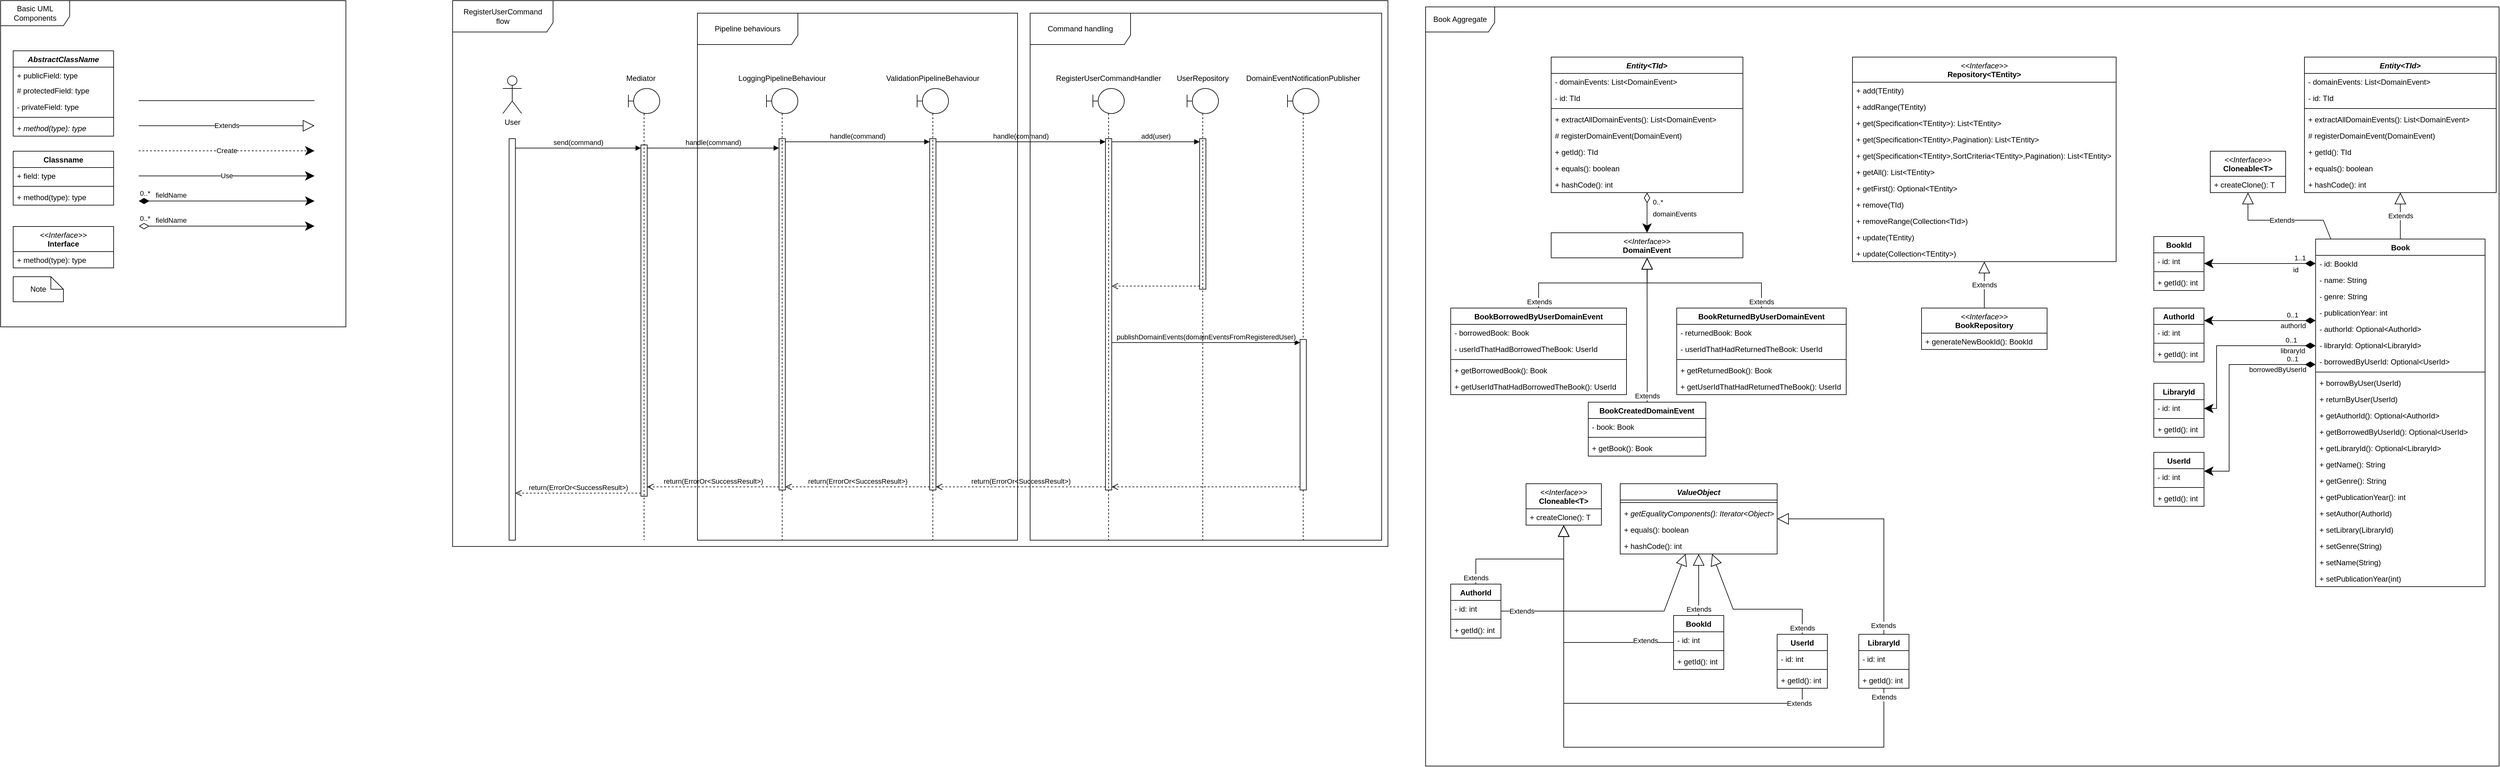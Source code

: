 <mxfile version="22.1.16" type="device">
  <diagram name="Page-1" id="c4acf3e9-155e-7222-9cf6-157b1a14988f">
    <mxGraphModel dx="5926" dy="4520" grid="1" gridSize="10" guides="1" tooltips="1" connect="1" arrows="1" fold="1" page="1" pageScale="1" pageWidth="850" pageHeight="1100" background="none" math="0" shadow="0">
      <root>
        <mxCell id="0" />
        <mxCell id="1" parent="0" />
        <mxCell id="b37yQvhehZbOhli8LMTc-21" value="" style="group" parent="1" vertex="1" connectable="0">
          <mxGeometry x="160" y="-1080" width="550" height="520" as="geometry" />
        </mxCell>
        <mxCell id="nCatC-4cjdaNab20l5gE-1" value="Use" style="endArrow=classic;endSize=12;html=1;rounded=0;endFill=1;" parent="b37yQvhehZbOhli8LMTc-21" edge="1">
          <mxGeometry width="160" relative="1" as="geometry">
            <mxPoint x="220" y="279.43" as="sourcePoint" />
            <mxPoint x="500" y="279.43" as="targetPoint" />
          </mxGeometry>
        </mxCell>
        <mxCell id="nCatC-4cjdaNab20l5gE-2" value="Extends" style="endArrow=block;endSize=16;endFill=0;html=1;rounded=0;" parent="b37yQvhehZbOhli8LMTc-21" edge="1">
          <mxGeometry width="160" relative="1" as="geometry">
            <mxPoint x="220" y="199.43" as="sourcePoint" />
            <mxPoint x="500" y="199.43" as="targetPoint" />
          </mxGeometry>
        </mxCell>
        <mxCell id="nCatC-4cjdaNab20l5gE-5" value="Classname" style="swimlane;fontStyle=1;align=center;verticalAlign=top;childLayout=stackLayout;horizontal=1;startSize=26;horizontalStack=0;resizeParent=1;resizeParentMax=0;resizeLast=0;collapsible=1;marginBottom=0;whiteSpace=wrap;html=1;" parent="b37yQvhehZbOhli8LMTc-21" vertex="1">
          <mxGeometry x="20" y="240" width="160" height="86" as="geometry">
            <mxRectangle x="40" y="-440" width="100" height="30" as="alternateBounds" />
          </mxGeometry>
        </mxCell>
        <mxCell id="nCatC-4cjdaNab20l5gE-6" value="+ field: type" style="text;strokeColor=none;fillColor=none;align=left;verticalAlign=top;spacingLeft=4;spacingRight=4;overflow=hidden;rotatable=0;points=[[0,0.5],[1,0.5]];portConstraint=eastwest;whiteSpace=wrap;html=1;" parent="nCatC-4cjdaNab20l5gE-5" vertex="1">
          <mxGeometry y="26" width="160" height="26" as="geometry" />
        </mxCell>
        <mxCell id="nCatC-4cjdaNab20l5gE-7" value="" style="line;strokeWidth=1;fillColor=none;align=left;verticalAlign=middle;spacingTop=-1;spacingLeft=3;spacingRight=3;rotatable=0;labelPosition=right;points=[];portConstraint=eastwest;strokeColor=inherit;" parent="nCatC-4cjdaNab20l5gE-5" vertex="1">
          <mxGeometry y="52" width="160" height="8" as="geometry" />
        </mxCell>
        <mxCell id="nCatC-4cjdaNab20l5gE-8" value="+ method(type): type" style="text;strokeColor=none;fillColor=none;align=left;verticalAlign=top;spacingLeft=4;spacingRight=4;overflow=hidden;rotatable=0;points=[[0,0.5],[1,0.5]];portConstraint=eastwest;whiteSpace=wrap;html=1;" parent="nCatC-4cjdaNab20l5gE-5" vertex="1">
          <mxGeometry y="60" width="160" height="26" as="geometry" />
        </mxCell>
        <mxCell id="nCatC-4cjdaNab20l5gE-12" value="0..*" style="endArrow=classic;html=1;endSize=12;startArrow=diamondThin;startSize=14;startFill=0;edgeStyle=orthogonalEdgeStyle;align=left;verticalAlign=bottom;rounded=0;endFill=1;" parent="b37yQvhehZbOhli8LMTc-21" edge="1">
          <mxGeometry x="-1" y="3" relative="1" as="geometry">
            <mxPoint x="220" y="359.43" as="sourcePoint" />
            <mxPoint x="500" y="359.43" as="targetPoint" />
          </mxGeometry>
        </mxCell>
        <mxCell id="b37yQvhehZbOhli8LMTc-3" value="fieldName" style="edgeLabel;html=1;align=left;verticalAlign=middle;resizable=0;points=[];" parent="nCatC-4cjdaNab20l5gE-12" vertex="1" connectable="0">
          <mxGeometry x="-1" relative="1" as="geometry">
            <mxPoint x="25" y="-10" as="offset" />
          </mxGeometry>
        </mxCell>
        <mxCell id="nCatC-4cjdaNab20l5gE-13" value="0..*" style="endArrow=classic;html=1;endSize=12;startArrow=diamondThin;startSize=14;startFill=1;edgeStyle=orthogonalEdgeStyle;align=left;verticalAlign=bottom;rounded=0;endFill=1;" parent="b37yQvhehZbOhli8LMTc-21" edge="1">
          <mxGeometry x="-1" y="3" relative="1" as="geometry">
            <mxPoint x="220" y="319.43" as="sourcePoint" />
            <mxPoint x="500" y="319.43" as="targetPoint" />
            <mxPoint as="offset" />
          </mxGeometry>
        </mxCell>
        <mxCell id="b37yQvhehZbOhli8LMTc-2" value="fieldName" style="edgeLabel;html=1;align=left;verticalAlign=middle;resizable=0;points=[];" parent="nCatC-4cjdaNab20l5gE-13" vertex="1" connectable="0">
          <mxGeometry x="-1" relative="1" as="geometry">
            <mxPoint x="25" y="-10" as="offset" />
          </mxGeometry>
        </mxCell>
        <mxCell id="nCatC-4cjdaNab20l5gE-14" value="Create" style="endArrow=classic;endSize=12;dashed=1;html=1;rounded=0;endFill=1;" parent="b37yQvhehZbOhli8LMTc-21" edge="1">
          <mxGeometry width="160" relative="1" as="geometry">
            <mxPoint x="220" y="239.43" as="sourcePoint" />
            <mxPoint x="500" y="239.43" as="targetPoint" />
          </mxGeometry>
        </mxCell>
        <mxCell id="b37yQvhehZbOhli8LMTc-4" value="Note" style="shape=note;size=20;whiteSpace=wrap;html=1;" parent="b37yQvhehZbOhli8LMTc-21" vertex="1">
          <mxGeometry x="20" y="440" width="80" height="40" as="geometry" />
        </mxCell>
        <mxCell id="b37yQvhehZbOhli8LMTc-5" value="" style="endArrow=none;html=1;rounded=0;" parent="b37yQvhehZbOhli8LMTc-21" edge="1">
          <mxGeometry relative="1" as="geometry">
            <mxPoint x="220" y="159.43" as="sourcePoint" />
            <mxPoint x="500" y="159.43" as="targetPoint" />
          </mxGeometry>
        </mxCell>
        <mxCell id="b37yQvhehZbOhli8LMTc-7" value="&lt;i style=&quot;border-color: var(--border-color); font-weight: 400;&quot;&gt;&amp;lt;&amp;lt;Interface&amp;gt;&amp;gt;&lt;/i&gt;&lt;br&gt;Interface" style="swimlane;fontStyle=1;align=center;verticalAlign=top;childLayout=stackLayout;horizontal=1;startSize=40;horizontalStack=0;resizeParent=1;resizeParentMax=0;resizeLast=0;collapsible=1;marginBottom=0;whiteSpace=wrap;html=1;" parent="b37yQvhehZbOhli8LMTc-21" vertex="1">
          <mxGeometry x="20" y="360" width="160" height="66" as="geometry">
            <mxRectangle x="40" y="-320" width="110" height="40" as="alternateBounds" />
          </mxGeometry>
        </mxCell>
        <mxCell id="b37yQvhehZbOhli8LMTc-10" value="+ method(type): type" style="text;strokeColor=none;fillColor=none;align=left;verticalAlign=top;spacingLeft=4;spacingRight=4;overflow=hidden;rotatable=0;points=[[0,0.5],[1,0.5]];portConstraint=eastwest;whiteSpace=wrap;html=1;" parent="b37yQvhehZbOhli8LMTc-7" vertex="1">
          <mxGeometry y="40" width="160" height="26" as="geometry" />
        </mxCell>
        <mxCell id="b37yQvhehZbOhli8LMTc-14" value="&lt;i&gt;AbstractClassName&lt;/i&gt;" style="swimlane;fontStyle=1;align=center;verticalAlign=top;childLayout=stackLayout;horizontal=1;startSize=26;horizontalStack=0;resizeParent=1;resizeParentMax=0;resizeLast=0;collapsible=1;marginBottom=0;whiteSpace=wrap;html=1;" parent="b37yQvhehZbOhli8LMTc-21" vertex="1">
          <mxGeometry x="20" y="80" width="160" height="136" as="geometry">
            <mxRectangle x="40" y="-440" width="100" height="30" as="alternateBounds" />
          </mxGeometry>
        </mxCell>
        <mxCell id="b37yQvhehZbOhli8LMTc-15" value="+ publicField: type" style="text;strokeColor=none;fillColor=none;align=left;verticalAlign=top;spacingLeft=4;spacingRight=4;overflow=hidden;rotatable=0;points=[[0,0.5],[1,0.5]];portConstraint=eastwest;whiteSpace=wrap;html=1;" parent="b37yQvhehZbOhli8LMTc-14" vertex="1">
          <mxGeometry y="26" width="160" height="24" as="geometry" />
        </mxCell>
        <mxCell id="b37yQvhehZbOhli8LMTc-18" value="# protectedField: type" style="text;strokeColor=none;fillColor=none;align=left;verticalAlign=top;spacingLeft=4;spacingRight=4;overflow=hidden;rotatable=0;points=[[0,0.5],[1,0.5]];portConstraint=eastwest;whiteSpace=wrap;html=1;" parent="b37yQvhehZbOhli8LMTc-14" vertex="1">
          <mxGeometry y="50" width="160" height="26" as="geometry" />
        </mxCell>
        <mxCell id="b37yQvhehZbOhli8LMTc-19" value="- privateField: type" style="text;strokeColor=none;fillColor=none;align=left;verticalAlign=top;spacingLeft=4;spacingRight=4;overflow=hidden;rotatable=0;points=[[0,0.5],[1,0.5]];portConstraint=eastwest;whiteSpace=wrap;html=1;" parent="b37yQvhehZbOhli8LMTc-14" vertex="1">
          <mxGeometry y="76" width="160" height="26" as="geometry" />
        </mxCell>
        <mxCell id="b37yQvhehZbOhli8LMTc-16" value="" style="line;strokeWidth=1;fillColor=none;align=left;verticalAlign=middle;spacingTop=-1;spacingLeft=3;spacingRight=3;rotatable=0;labelPosition=right;points=[];portConstraint=eastwest;strokeColor=inherit;" parent="b37yQvhehZbOhli8LMTc-14" vertex="1">
          <mxGeometry y="102" width="160" height="8" as="geometry" />
        </mxCell>
        <mxCell id="b37yQvhehZbOhli8LMTc-17" value="&lt;i&gt;+ method(type): type&lt;/i&gt;" style="text;strokeColor=none;fillColor=none;align=left;verticalAlign=top;spacingLeft=4;spacingRight=4;overflow=hidden;rotatable=0;points=[[0,0.5],[1,0.5]];portConstraint=eastwest;whiteSpace=wrap;html=1;" parent="b37yQvhehZbOhli8LMTc-14" vertex="1">
          <mxGeometry y="110" width="160" height="26" as="geometry" />
        </mxCell>
        <mxCell id="b37yQvhehZbOhli8LMTc-20" value="Basic UML Components" style="shape=umlFrame;whiteSpace=wrap;html=1;pointerEvents=0;width=110;height=40;" parent="b37yQvhehZbOhli8LMTc-21" vertex="1">
          <mxGeometry width="550" height="520" as="geometry" />
        </mxCell>
        <mxCell id="9AnN1DfPJ01ArCOlPfXS-53" value="" style="group" vertex="1" connectable="0" parent="1">
          <mxGeometry x="880" y="-1080" width="1490" height="870" as="geometry" />
        </mxCell>
        <mxCell id="9AnN1DfPJ01ArCOlPfXS-1" value="" style="html=1;points=[[0,0,0,0,5],[0,1,0,0,-5],[1,0,0,0,5],[1,1,0,0,-5]];perimeter=orthogonalPerimeter;outlineConnect=0;targetShapes=umlLifeline;portConstraint=eastwest;newEdgeStyle={&quot;curved&quot;:0,&quot;rounded&quot;:0};" vertex="1" parent="9AnN1DfPJ01ArCOlPfXS-53">
          <mxGeometry x="90" y="220" width="10" height="640" as="geometry" />
        </mxCell>
        <mxCell id="9AnN1DfPJ01ArCOlPfXS-5" value="User" style="shape=umlActor;verticalLabelPosition=bottom;verticalAlign=top;html=1;" vertex="1" parent="9AnN1DfPJ01ArCOlPfXS-53">
          <mxGeometry x="80" y="120" width="30" height="60" as="geometry" />
        </mxCell>
        <mxCell id="9AnN1DfPJ01ArCOlPfXS-6" value="" style="html=1;points=[[0,0,0,0,5],[0,1,0,0,-5],[1,0,0,0,5],[1,1,0,0,-5]];perimeter=orthogonalPerimeter;outlineConnect=0;targetShapes=umlLifeline;portConstraint=eastwest;newEdgeStyle={&quot;curved&quot;:0,&quot;rounded&quot;:0};" vertex="1" parent="9AnN1DfPJ01ArCOlPfXS-53">
          <mxGeometry x="300" y="230" width="10" height="560" as="geometry" />
        </mxCell>
        <mxCell id="9AnN1DfPJ01ArCOlPfXS-7" value="send(command)" style="html=1;verticalAlign=bottom;endArrow=block;curved=0;rounded=0;entryX=0;entryY=0;entryDx=0;entryDy=5;" edge="1" target="9AnN1DfPJ01ArCOlPfXS-6" parent="9AnN1DfPJ01ArCOlPfXS-53" source="9AnN1DfPJ01ArCOlPfXS-1">
          <mxGeometry relative="1" as="geometry">
            <mxPoint x="150" y="225" as="sourcePoint" />
            <mxPoint as="offset" />
          </mxGeometry>
        </mxCell>
        <mxCell id="9AnN1DfPJ01ArCOlPfXS-8" value="return(ErrorOr&amp;lt;SuccessResult&amp;gt;)" style="html=1;verticalAlign=bottom;endArrow=open;dashed=1;endSize=8;curved=0;rounded=0;exitX=0;exitY=1;exitDx=0;exitDy=-5;" edge="1" source="9AnN1DfPJ01ArCOlPfXS-6" parent="9AnN1DfPJ01ArCOlPfXS-53" target="9AnN1DfPJ01ArCOlPfXS-1">
          <mxGeometry relative="1" as="geometry">
            <mxPoint x="170" y="410" as="targetPoint" />
          </mxGeometry>
        </mxCell>
        <mxCell id="9AnN1DfPJ01ArCOlPfXS-11" value="" style="html=1;points=[[0,0,0,0,5],[0,1,0,0,-5],[1,0,0,0,5],[1,1,0,0,-5]];perimeter=orthogonalPerimeter;outlineConnect=0;targetShapes=umlLifeline;portConstraint=eastwest;newEdgeStyle={&quot;curved&quot;:0,&quot;rounded&quot;:0};" vertex="1" parent="9AnN1DfPJ01ArCOlPfXS-53">
          <mxGeometry x="520" y="220" width="10" height="560" as="geometry" />
        </mxCell>
        <mxCell id="9AnN1DfPJ01ArCOlPfXS-12" value="return(ErrorOr&amp;lt;SuccessResult&amp;gt;)" style="html=1;verticalAlign=bottom;endArrow=open;dashed=1;endSize=8;curved=0;rounded=0;exitX=0;exitY=1;exitDx=0;exitDy=-5;" edge="1" parent="9AnN1DfPJ01ArCOlPfXS-53" source="9AnN1DfPJ01ArCOlPfXS-11" target="9AnN1DfPJ01ArCOlPfXS-6">
          <mxGeometry relative="1" as="geometry">
            <mxPoint x="360" y="455" as="targetPoint" />
          </mxGeometry>
        </mxCell>
        <mxCell id="9AnN1DfPJ01ArCOlPfXS-14" value="handle(command)" style="html=1;verticalAlign=bottom;endArrow=block;curved=0;rounded=0;exitX=1;exitY=0;exitDx=0;exitDy=5;exitPerimeter=0;" edge="1" parent="9AnN1DfPJ01ArCOlPfXS-53" source="9AnN1DfPJ01ArCOlPfXS-6" target="9AnN1DfPJ01ArCOlPfXS-11">
          <mxGeometry relative="1" as="geometry">
            <mxPoint x="320" y="250" as="sourcePoint" />
            <mxPoint x="580" y="250" as="targetPoint" />
            <mxPoint as="offset" />
          </mxGeometry>
        </mxCell>
        <mxCell id="9AnN1DfPJ01ArCOlPfXS-15" value="" style="html=1;points=[[0,0,0,0,5],[0,1,0,0,-5],[1,0,0,0,5],[1,1,0,0,-5]];perimeter=orthogonalPerimeter;outlineConnect=0;targetShapes=umlLifeline;portConstraint=eastwest;newEdgeStyle={&quot;curved&quot;:0,&quot;rounded&quot;:0};" vertex="1" parent="9AnN1DfPJ01ArCOlPfXS-53">
          <mxGeometry x="760" y="220" width="10" height="560" as="geometry" />
        </mxCell>
        <mxCell id="9AnN1DfPJ01ArCOlPfXS-17" value="return(ErrorOr&amp;lt;SuccessResult&amp;gt;)" style="html=1;verticalAlign=bottom;endArrow=open;dashed=1;endSize=8;curved=0;rounded=0;exitX=0;exitY=1;exitDx=0;exitDy=-5;entryX=1;entryY=1;entryDx=0;entryDy=-5;entryPerimeter=0;" edge="1" source="9AnN1DfPJ01ArCOlPfXS-15" parent="9AnN1DfPJ01ArCOlPfXS-53" target="9AnN1DfPJ01ArCOlPfXS-11">
          <mxGeometry relative="1" as="geometry">
            <mxPoint x="630" y="455" as="targetPoint" />
          </mxGeometry>
        </mxCell>
        <mxCell id="9AnN1DfPJ01ArCOlPfXS-18" value="handle(command)" style="html=1;verticalAlign=bottom;endArrow=block;curved=0;rounded=0;exitX=1;exitY=0;exitDx=0;exitDy=5;exitPerimeter=0;" edge="1" target="9AnN1DfPJ01ArCOlPfXS-15" parent="9AnN1DfPJ01ArCOlPfXS-53" source="9AnN1DfPJ01ArCOlPfXS-11">
          <mxGeometry relative="1" as="geometry">
            <mxPoint x="630" y="225" as="sourcePoint" />
            <mxPoint x="880" y="250" as="targetPoint" />
            <mxPoint as="offset" />
          </mxGeometry>
        </mxCell>
        <mxCell id="9AnN1DfPJ01ArCOlPfXS-20" value="" style="html=1;points=[[0,0,0,0,5],[0,1,0,0,-5],[1,0,0,0,5],[1,1,0,0,-5]];perimeter=orthogonalPerimeter;outlineConnect=0;targetShapes=umlLifeline;portConstraint=eastwest;newEdgeStyle={&quot;curved&quot;:0,&quot;rounded&quot;:0};" vertex="1" parent="9AnN1DfPJ01ArCOlPfXS-53">
          <mxGeometry x="1040" y="220" width="10" height="560" as="geometry" />
        </mxCell>
        <mxCell id="9AnN1DfPJ01ArCOlPfXS-22" value="handle(command)" style="html=1;verticalAlign=bottom;endArrow=block;curved=0;rounded=0;exitX=1;exitY=0;exitDx=0;exitDy=5;exitPerimeter=0;entryX=0;entryY=0;entryDx=0;entryDy=5;entryPerimeter=0;" edge="1" parent="9AnN1DfPJ01ArCOlPfXS-53" source="9AnN1DfPJ01ArCOlPfXS-15" target="9AnN1DfPJ01ArCOlPfXS-20">
          <mxGeometry relative="1" as="geometry">
            <mxPoint x="850" y="235" as="sourcePoint" />
            <mxPoint x="1140" y="235" as="targetPoint" />
            <mxPoint as="offset" />
          </mxGeometry>
        </mxCell>
        <mxCell id="9AnN1DfPJ01ArCOlPfXS-23" value="return(ErrorOr&amp;lt;SuccessResult&amp;gt;)" style="html=1;verticalAlign=bottom;endArrow=open;dashed=1;endSize=8;curved=0;rounded=0;exitX=0;exitY=1;exitDx=0;exitDy=-5;exitPerimeter=0;" edge="1" parent="9AnN1DfPJ01ArCOlPfXS-53" source="9AnN1DfPJ01ArCOlPfXS-20" target="9AnN1DfPJ01ArCOlPfXS-15">
          <mxGeometry relative="1" as="geometry">
            <mxPoint x="560" y="465" as="targetPoint" />
            <mxPoint x="850" y="465" as="sourcePoint" />
          </mxGeometry>
        </mxCell>
        <mxCell id="9AnN1DfPJ01ArCOlPfXS-25" value="add(user)" style="html=1;verticalAlign=bottom;endArrow=block;curved=0;rounded=0;exitX=1;exitY=0;exitDx=0;exitDy=5;exitPerimeter=0;entryX=0;entryY=0;entryDx=0;entryDy=5;entryPerimeter=0;" edge="1" target="9AnN1DfPJ01ArCOlPfXS-27" parent="9AnN1DfPJ01ArCOlPfXS-53" source="9AnN1DfPJ01ArCOlPfXS-20">
          <mxGeometry x="0.001" relative="1" as="geometry">
            <mxPoint x="1050" y="225" as="sourcePoint" />
            <mxPoint x="1420" y="235" as="targetPoint" />
            <mxPoint as="offset" />
          </mxGeometry>
        </mxCell>
        <mxCell id="9AnN1DfPJ01ArCOlPfXS-26" value="" style="html=1;verticalAlign=bottom;endArrow=open;dashed=1;endSize=8;curved=0;rounded=0;exitX=0;exitY=1;exitDx=0;exitDy=-5;exitPerimeter=0;" edge="1" source="9AnN1DfPJ01ArCOlPfXS-27" parent="9AnN1DfPJ01ArCOlPfXS-53" target="9AnN1DfPJ01ArCOlPfXS-20">
          <mxGeometry relative="1" as="geometry">
            <mxPoint x="1050" y="455" as="targetPoint" />
            <mxPoint x="1130" y="465" as="sourcePoint" />
          </mxGeometry>
        </mxCell>
        <mxCell id="9AnN1DfPJ01ArCOlPfXS-27" value="" style="html=1;points=[[0,0,0,0,5],[0,1,0,0,-5],[1,0,0,0,5],[1,1,0,0,-5]];perimeter=orthogonalPerimeter;outlineConnect=0;targetShapes=umlLifeline;portConstraint=eastwest;newEdgeStyle={&quot;curved&quot;:0,&quot;rounded&quot;:0};" vertex="1" parent="9AnN1DfPJ01ArCOlPfXS-53">
          <mxGeometry x="1190" y="220" width="10" height="240" as="geometry" />
        </mxCell>
        <mxCell id="9AnN1DfPJ01ArCOlPfXS-30" value="publishDomainEvents(domainEventsFromRegisteredUser)" style="html=1;verticalAlign=bottom;endArrow=block;curved=0;rounded=0;entryX=0;entryY=0;entryDx=0;entryDy=5;entryPerimeter=0;" edge="1" target="9AnN1DfPJ01ArCOlPfXS-29" parent="9AnN1DfPJ01ArCOlPfXS-53" source="9AnN1DfPJ01ArCOlPfXS-20">
          <mxGeometry x="0.001" relative="1" as="geometry">
            <mxPoint x="1260" y="525" as="sourcePoint" />
            <mxPoint x="1630" y="535" as="targetPoint" />
            <mxPoint as="offset" />
          </mxGeometry>
        </mxCell>
        <mxCell id="9AnN1DfPJ01ArCOlPfXS-31" value="" style="html=1;verticalAlign=bottom;endArrow=open;dashed=1;endSize=8;curved=0;rounded=0;exitX=0;exitY=1;exitDx=0;exitDy=-5;exitPerimeter=0;entryX=1;entryY=1;entryDx=0;entryDy=-5;entryPerimeter=0;" edge="1" source="9AnN1DfPJ01ArCOlPfXS-29" parent="9AnN1DfPJ01ArCOlPfXS-53" target="9AnN1DfPJ01ArCOlPfXS-20">
          <mxGeometry relative="1" as="geometry">
            <mxPoint x="1260" y="755" as="targetPoint" />
            <mxPoint x="1340" y="765" as="sourcePoint" />
          </mxGeometry>
        </mxCell>
        <mxCell id="9AnN1DfPJ01ArCOlPfXS-32" value="Pipeline behaviours" style="shape=umlFrame;whiteSpace=wrap;html=1;pointerEvents=0;width=160;height=50;" vertex="1" parent="9AnN1DfPJ01ArCOlPfXS-53">
          <mxGeometry x="390" y="20" width="510" height="840" as="geometry" />
        </mxCell>
        <mxCell id="9AnN1DfPJ01ArCOlPfXS-33" value="Command handling" style="shape=umlFrame;whiteSpace=wrap;html=1;pointerEvents=0;width=160;height=50;" vertex="1" parent="9AnN1DfPJ01ArCOlPfXS-53">
          <mxGeometry x="920" y="20" width="560" height="840" as="geometry" />
        </mxCell>
        <mxCell id="9AnN1DfPJ01ArCOlPfXS-34" value="" style="shape=umlLifeline;perimeter=lifelinePerimeter;whiteSpace=wrap;html=1;container=1;dropTarget=0;collapsible=0;recursiveResize=0;outlineConnect=0;portConstraint=eastwest;newEdgeStyle={&quot;curved&quot;:0,&quot;rounded&quot;:0};participant=umlBoundary;size=40;" vertex="1" parent="9AnN1DfPJ01ArCOlPfXS-53">
          <mxGeometry x="1330" y="140" width="50" height="720" as="geometry" />
        </mxCell>
        <mxCell id="9AnN1DfPJ01ArCOlPfXS-29" value="" style="html=1;points=[[0,0,0,0,5],[0,1,0,0,-5],[1,0,0,0,5],[1,1,0,0,-5]];perimeter=orthogonalPerimeter;outlineConnect=0;targetShapes=umlLifeline;portConstraint=eastwest;newEdgeStyle={&quot;curved&quot;:0,&quot;rounded&quot;:0};" vertex="1" parent="9AnN1DfPJ01ArCOlPfXS-34">
          <mxGeometry x="20" y="400" width="10" height="240" as="geometry" />
        </mxCell>
        <mxCell id="9AnN1DfPJ01ArCOlPfXS-36" value="&lt;span style=&quot;color: rgb(0, 0, 0); font-family: Helvetica; font-size: 12px; font-style: normal; font-variant-ligatures: normal; font-variant-caps: normal; font-weight: 400; letter-spacing: normal; orphans: 2; text-indent: 0px; text-transform: none; widows: 2; word-spacing: 0px; -webkit-text-stroke-width: 0px; background-color: rgb(251, 251, 251); text-decoration-thickness: initial; text-decoration-style: initial; text-decoration-color: initial; float: none; display: inline !important;&quot;&gt;DomainEventNotificationPublisher&lt;/span&gt;" style="text;whiteSpace=wrap;html=1;align=center;" vertex="1" parent="9AnN1DfPJ01ArCOlPfXS-53">
          <mxGeometry x="1260" y="110" width="190" height="20" as="geometry" />
        </mxCell>
        <mxCell id="9AnN1DfPJ01ArCOlPfXS-37" value="" style="shape=umlLifeline;perimeter=lifelinePerimeter;whiteSpace=wrap;html=1;container=1;dropTarget=0;collapsible=0;recursiveResize=0;outlineConnect=0;portConstraint=eastwest;newEdgeStyle={&quot;curved&quot;:0,&quot;rounded&quot;:0};participant=umlBoundary;" vertex="1" parent="9AnN1DfPJ01ArCOlPfXS-53">
          <mxGeometry x="1170" y="140" width="50" height="720" as="geometry" />
        </mxCell>
        <mxCell id="9AnN1DfPJ01ArCOlPfXS-38" value="&lt;span style=&quot;color: rgb(0, 0, 0); font-family: Helvetica; font-size: 12px; font-style: normal; font-variant-ligatures: normal; font-variant-caps: normal; font-weight: 400; letter-spacing: normal; orphans: 2; text-indent: 0px; text-transform: none; widows: 2; word-spacing: 0px; -webkit-text-stroke-width: 0px; background-color: rgb(251, 251, 251); text-decoration-thickness: initial; text-decoration-style: initial; text-decoration-color: initial; float: none; display: inline !important;&quot;&gt;UserRepository&lt;/span&gt;" style="text;whiteSpace=wrap;html=1;align=center;" vertex="1" parent="9AnN1DfPJ01ArCOlPfXS-53">
          <mxGeometry x="1150" y="110" width="90" height="20" as="geometry" />
        </mxCell>
        <mxCell id="9AnN1DfPJ01ArCOlPfXS-39" value="" style="shape=umlLifeline;perimeter=lifelinePerimeter;whiteSpace=wrap;html=1;container=1;dropTarget=0;collapsible=0;recursiveResize=0;outlineConnect=0;portConstraint=eastwest;newEdgeStyle={&quot;curved&quot;:0,&quot;rounded&quot;:0};participant=umlBoundary;" vertex="1" parent="9AnN1DfPJ01ArCOlPfXS-53">
          <mxGeometry x="1020" y="140" width="50" height="720" as="geometry" />
        </mxCell>
        <mxCell id="9AnN1DfPJ01ArCOlPfXS-40" value="RegisterUserCommandHandler" style="text;whiteSpace=wrap;html=1;align=center;" vertex="1" parent="9AnN1DfPJ01ArCOlPfXS-53">
          <mxGeometry x="1000" y="110" width="90" height="20" as="geometry" />
        </mxCell>
        <mxCell id="9AnN1DfPJ01ArCOlPfXS-41" value="" style="shape=umlLifeline;perimeter=lifelinePerimeter;whiteSpace=wrap;html=1;container=1;dropTarget=0;collapsible=0;recursiveResize=0;outlineConnect=0;portConstraint=eastwest;newEdgeStyle={&quot;curved&quot;:0,&quot;rounded&quot;:0};participant=umlBoundary;" vertex="1" parent="9AnN1DfPJ01ArCOlPfXS-53">
          <mxGeometry x="740" y="140" width="50" height="720" as="geometry" />
        </mxCell>
        <mxCell id="9AnN1DfPJ01ArCOlPfXS-42" value="ValidationPipelineBehaviour" style="text;whiteSpace=wrap;html=1;align=center;" vertex="1" parent="9AnN1DfPJ01ArCOlPfXS-53">
          <mxGeometry x="720" y="110" width="90" height="20" as="geometry" />
        </mxCell>
        <mxCell id="9AnN1DfPJ01ArCOlPfXS-43" value="" style="shape=umlLifeline;perimeter=lifelinePerimeter;whiteSpace=wrap;html=1;container=1;dropTarget=0;collapsible=0;recursiveResize=0;outlineConnect=0;portConstraint=eastwest;newEdgeStyle={&quot;curved&quot;:0,&quot;rounded&quot;:0};participant=umlBoundary;" vertex="1" parent="9AnN1DfPJ01ArCOlPfXS-53">
          <mxGeometry x="500" y="140" width="50" height="720" as="geometry" />
        </mxCell>
        <mxCell id="9AnN1DfPJ01ArCOlPfXS-44" value="LoggingPipelineBehaviour" style="text;whiteSpace=wrap;html=1;align=center;" vertex="1" parent="9AnN1DfPJ01ArCOlPfXS-53">
          <mxGeometry x="480" y="110" width="90" height="20" as="geometry" />
        </mxCell>
        <mxCell id="9AnN1DfPJ01ArCOlPfXS-45" value="" style="shape=umlLifeline;perimeter=lifelinePerimeter;whiteSpace=wrap;html=1;container=1;dropTarget=0;collapsible=0;recursiveResize=0;outlineConnect=0;portConstraint=eastwest;newEdgeStyle={&quot;curved&quot;:0,&quot;rounded&quot;:0};participant=umlBoundary;" vertex="1" parent="9AnN1DfPJ01ArCOlPfXS-53">
          <mxGeometry x="280" y="140" width="50" height="720" as="geometry" />
        </mxCell>
        <mxCell id="9AnN1DfPJ01ArCOlPfXS-46" value="Mediator" style="text;whiteSpace=wrap;html=1;align=center;" vertex="1" parent="9AnN1DfPJ01ArCOlPfXS-53">
          <mxGeometry x="270" y="110" width="60" height="20" as="geometry" />
        </mxCell>
        <mxCell id="9AnN1DfPJ01ArCOlPfXS-52" value="RegisterUserCommand&lt;br&gt;flow" style="shape=umlFrame;whiteSpace=wrap;html=1;pointerEvents=0;width=160;height=50;movable=1;resizable=1;rotatable=1;deletable=1;editable=1;locked=0;connectable=1;" vertex="1" parent="9AnN1DfPJ01ArCOlPfXS-53">
          <mxGeometry width="1490" height="870" as="geometry" />
        </mxCell>
        <mxCell id="9AnN1DfPJ01ArCOlPfXS-268" value="" style="group" vertex="1" connectable="0" parent="1">
          <mxGeometry x="2430" y="-1070" width="1710" height="1210" as="geometry" />
        </mxCell>
        <mxCell id="9AnN1DfPJ01ArCOlPfXS-76" value="Book Aggregate" style="shape=umlFrame;whiteSpace=wrap;html=1;pointerEvents=0;width=110;height=40;" vertex="1" parent="9AnN1DfPJ01ArCOlPfXS-268">
          <mxGeometry width="1710" height="1210" as="geometry" />
        </mxCell>
        <mxCell id="9AnN1DfPJ01ArCOlPfXS-183" value="" style="group" vertex="1" connectable="0" parent="9AnN1DfPJ01ArCOlPfXS-268">
          <mxGeometry x="40" y="760" width="730" height="420" as="geometry" />
        </mxCell>
        <mxCell id="9AnN1DfPJ01ArCOlPfXS-87" value="&lt;i&gt;ValueObject&lt;/i&gt;" style="swimlane;fontStyle=1;align=center;verticalAlign=top;childLayout=stackLayout;horizontal=1;startSize=26;horizontalStack=0;resizeParent=1;resizeParentMax=0;resizeLast=0;collapsible=1;marginBottom=0;whiteSpace=wrap;html=1;" vertex="1" parent="9AnN1DfPJ01ArCOlPfXS-183">
          <mxGeometry x="270" width="250" height="112" as="geometry">
            <mxRectangle x="40" y="-440" width="100" height="30" as="alternateBounds" />
          </mxGeometry>
        </mxCell>
        <mxCell id="9AnN1DfPJ01ArCOlPfXS-90" value="" style="line;strokeWidth=1;fillColor=none;align=left;verticalAlign=middle;spacingTop=-1;spacingLeft=3;spacingRight=3;rotatable=0;labelPosition=right;points=[];portConstraint=eastwest;strokeColor=inherit;" vertex="1" parent="9AnN1DfPJ01ArCOlPfXS-87">
          <mxGeometry y="26" width="250" height="8" as="geometry" />
        </mxCell>
        <mxCell id="9AnN1DfPJ01ArCOlPfXS-91" value="&lt;i&gt;+ getEqualityComponents(): Iterator&amp;lt;Object&amp;gt;&lt;/i&gt;" style="text;strokeColor=none;fillColor=none;align=left;verticalAlign=top;spacingLeft=4;spacingRight=4;overflow=hidden;rotatable=0;points=[[0,0.5],[1,0.5]];portConstraint=eastwest;whiteSpace=wrap;html=1;" vertex="1" parent="9AnN1DfPJ01ArCOlPfXS-87">
          <mxGeometry y="34" width="250" height="26" as="geometry" />
        </mxCell>
        <mxCell id="9AnN1DfPJ01ArCOlPfXS-92" value="+ equals(): boolean" style="text;strokeColor=none;fillColor=none;align=left;verticalAlign=top;spacingLeft=4;spacingRight=4;overflow=hidden;rotatable=0;points=[[0,0.5],[1,0.5]];portConstraint=eastwest;whiteSpace=wrap;html=1;" vertex="1" parent="9AnN1DfPJ01ArCOlPfXS-87">
          <mxGeometry y="60" width="250" height="26" as="geometry" />
        </mxCell>
        <mxCell id="9AnN1DfPJ01ArCOlPfXS-95" value="+ hashCode(): int" style="text;strokeColor=none;fillColor=none;align=left;verticalAlign=top;spacingLeft=4;spacingRight=4;overflow=hidden;rotatable=0;points=[[0,0.5],[1,0.5]];portConstraint=eastwest;whiteSpace=wrap;html=1;" vertex="1" parent="9AnN1DfPJ01ArCOlPfXS-87">
          <mxGeometry y="86" width="250" height="26" as="geometry" />
        </mxCell>
        <mxCell id="9AnN1DfPJ01ArCOlPfXS-112" value="&lt;i style=&quot;border-color: var(--border-color); font-weight: 400;&quot;&gt;&amp;lt;&amp;lt;Interface&amp;gt;&amp;gt;&lt;/i&gt;&lt;br&gt;Cloneable&amp;lt;T&amp;gt;" style="swimlane;fontStyle=1;align=center;verticalAlign=top;childLayout=stackLayout;horizontal=1;startSize=40;horizontalStack=0;resizeParent=1;resizeParentMax=0;resizeLast=0;collapsible=1;marginBottom=0;whiteSpace=wrap;html=1;" vertex="1" parent="9AnN1DfPJ01ArCOlPfXS-183">
          <mxGeometry x="120" width="120" height="66" as="geometry">
            <mxRectangle x="40" y="-320" width="110" height="40" as="alternateBounds" />
          </mxGeometry>
        </mxCell>
        <mxCell id="9AnN1DfPJ01ArCOlPfXS-113" value="+ createClone(): T" style="text;strokeColor=none;fillColor=none;align=left;verticalAlign=top;spacingLeft=4;spacingRight=4;overflow=hidden;rotatable=0;points=[[0,0.5],[1,0.5]];portConstraint=eastwest;whiteSpace=wrap;html=1;" vertex="1" parent="9AnN1DfPJ01ArCOlPfXS-112">
          <mxGeometry y="40" width="120" height="26" as="geometry" />
        </mxCell>
        <mxCell id="9AnN1DfPJ01ArCOlPfXS-147" value="BookId" style="swimlane;fontStyle=1;align=center;verticalAlign=top;childLayout=stackLayout;horizontal=1;startSize=26;horizontalStack=0;resizeParent=1;resizeParentMax=0;resizeLast=0;collapsible=1;marginBottom=0;whiteSpace=wrap;html=1;" vertex="1" parent="9AnN1DfPJ01ArCOlPfXS-183">
          <mxGeometry x="355" y="210" width="80" height="86" as="geometry">
            <mxRectangle x="40" y="-440" width="100" height="30" as="alternateBounds" />
          </mxGeometry>
        </mxCell>
        <mxCell id="9AnN1DfPJ01ArCOlPfXS-148" value="- id: int" style="text;strokeColor=none;fillColor=none;align=left;verticalAlign=top;spacingLeft=4;spacingRight=4;overflow=hidden;rotatable=0;points=[[0,0.5],[1,0.5]];portConstraint=eastwest;whiteSpace=wrap;html=1;" vertex="1" parent="9AnN1DfPJ01ArCOlPfXS-147">
          <mxGeometry y="26" width="80" height="26" as="geometry" />
        </mxCell>
        <mxCell id="9AnN1DfPJ01ArCOlPfXS-149" value="" style="line;strokeWidth=1;fillColor=none;align=left;verticalAlign=middle;spacingTop=-1;spacingLeft=3;spacingRight=3;rotatable=0;labelPosition=right;points=[];portConstraint=eastwest;strokeColor=inherit;" vertex="1" parent="9AnN1DfPJ01ArCOlPfXS-147">
          <mxGeometry y="52" width="80" height="8" as="geometry" />
        </mxCell>
        <mxCell id="9AnN1DfPJ01ArCOlPfXS-150" value="+ getId(): int" style="text;strokeColor=none;fillColor=none;align=left;verticalAlign=top;spacingLeft=4;spacingRight=4;overflow=hidden;rotatable=0;points=[[0,0.5],[1,0.5]];portConstraint=eastwest;whiteSpace=wrap;html=1;" vertex="1" parent="9AnN1DfPJ01ArCOlPfXS-147">
          <mxGeometry y="60" width="80" height="26" as="geometry" />
        </mxCell>
        <mxCell id="9AnN1DfPJ01ArCOlPfXS-159" value="LibraryId" style="swimlane;fontStyle=1;align=center;verticalAlign=top;childLayout=stackLayout;horizontal=1;startSize=26;horizontalStack=0;resizeParent=1;resizeParentMax=0;resizeLast=0;collapsible=1;marginBottom=0;whiteSpace=wrap;html=1;" vertex="1" parent="9AnN1DfPJ01ArCOlPfXS-183">
          <mxGeometry x="650" y="240" width="80" height="86" as="geometry">
            <mxRectangle x="40" y="-440" width="100" height="30" as="alternateBounds" />
          </mxGeometry>
        </mxCell>
        <mxCell id="9AnN1DfPJ01ArCOlPfXS-160" value="- id: int" style="text;strokeColor=none;fillColor=none;align=left;verticalAlign=top;spacingLeft=4;spacingRight=4;overflow=hidden;rotatable=0;points=[[0,0.5],[1,0.5]];portConstraint=eastwest;whiteSpace=wrap;html=1;" vertex="1" parent="9AnN1DfPJ01ArCOlPfXS-159">
          <mxGeometry y="26" width="80" height="26" as="geometry" />
        </mxCell>
        <mxCell id="9AnN1DfPJ01ArCOlPfXS-161" value="" style="line;strokeWidth=1;fillColor=none;align=left;verticalAlign=middle;spacingTop=-1;spacingLeft=3;spacingRight=3;rotatable=0;labelPosition=right;points=[];portConstraint=eastwest;strokeColor=inherit;" vertex="1" parent="9AnN1DfPJ01ArCOlPfXS-159">
          <mxGeometry y="52" width="80" height="8" as="geometry" />
        </mxCell>
        <mxCell id="9AnN1DfPJ01ArCOlPfXS-162" value="+ getId(): int" style="text;strokeColor=none;fillColor=none;align=left;verticalAlign=top;spacingLeft=4;spacingRight=4;overflow=hidden;rotatable=0;points=[[0,0.5],[1,0.5]];portConstraint=eastwest;whiteSpace=wrap;html=1;" vertex="1" parent="9AnN1DfPJ01ArCOlPfXS-159">
          <mxGeometry y="60" width="80" height="26" as="geometry" />
        </mxCell>
        <mxCell id="9AnN1DfPJ01ArCOlPfXS-167" value="AuthorId" style="swimlane;fontStyle=1;align=center;verticalAlign=top;childLayout=stackLayout;horizontal=1;startSize=26;horizontalStack=0;resizeParent=1;resizeParentMax=0;resizeLast=0;collapsible=1;marginBottom=0;whiteSpace=wrap;html=1;" vertex="1" parent="9AnN1DfPJ01ArCOlPfXS-183">
          <mxGeometry y="160" width="80" height="86" as="geometry">
            <mxRectangle x="40" y="-440" width="100" height="30" as="alternateBounds" />
          </mxGeometry>
        </mxCell>
        <mxCell id="9AnN1DfPJ01ArCOlPfXS-168" value="- id: int" style="text;strokeColor=none;fillColor=none;align=left;verticalAlign=top;spacingLeft=4;spacingRight=4;overflow=hidden;rotatable=0;points=[[0,0.5],[1,0.5]];portConstraint=eastwest;whiteSpace=wrap;html=1;" vertex="1" parent="9AnN1DfPJ01ArCOlPfXS-167">
          <mxGeometry y="26" width="80" height="26" as="geometry" />
        </mxCell>
        <mxCell id="9AnN1DfPJ01ArCOlPfXS-169" value="" style="line;strokeWidth=1;fillColor=none;align=left;verticalAlign=middle;spacingTop=-1;spacingLeft=3;spacingRight=3;rotatable=0;labelPosition=right;points=[];portConstraint=eastwest;strokeColor=inherit;" vertex="1" parent="9AnN1DfPJ01ArCOlPfXS-167">
          <mxGeometry y="52" width="80" height="8" as="geometry" />
        </mxCell>
        <mxCell id="9AnN1DfPJ01ArCOlPfXS-170" value="+ getId(): int" style="text;strokeColor=none;fillColor=none;align=left;verticalAlign=top;spacingLeft=4;spacingRight=4;overflow=hidden;rotatable=0;points=[[0,0.5],[1,0.5]];portConstraint=eastwest;whiteSpace=wrap;html=1;" vertex="1" parent="9AnN1DfPJ01ArCOlPfXS-167">
          <mxGeometry y="60" width="80" height="26" as="geometry" />
        </mxCell>
        <mxCell id="9AnN1DfPJ01ArCOlPfXS-171" value="UserId" style="swimlane;fontStyle=1;align=center;verticalAlign=top;childLayout=stackLayout;horizontal=1;startSize=26;horizontalStack=0;resizeParent=1;resizeParentMax=0;resizeLast=0;collapsible=1;marginBottom=0;whiteSpace=wrap;html=1;" vertex="1" parent="9AnN1DfPJ01ArCOlPfXS-183">
          <mxGeometry x="520" y="240" width="80" height="86" as="geometry">
            <mxRectangle x="40" y="-440" width="100" height="30" as="alternateBounds" />
          </mxGeometry>
        </mxCell>
        <mxCell id="9AnN1DfPJ01ArCOlPfXS-172" value="- id: int" style="text;strokeColor=none;fillColor=none;align=left;verticalAlign=top;spacingLeft=4;spacingRight=4;overflow=hidden;rotatable=0;points=[[0,0.5],[1,0.5]];portConstraint=eastwest;whiteSpace=wrap;html=1;" vertex="1" parent="9AnN1DfPJ01ArCOlPfXS-171">
          <mxGeometry y="26" width="80" height="26" as="geometry" />
        </mxCell>
        <mxCell id="9AnN1DfPJ01ArCOlPfXS-173" value="" style="line;strokeWidth=1;fillColor=none;align=left;verticalAlign=middle;spacingTop=-1;spacingLeft=3;spacingRight=3;rotatable=0;labelPosition=right;points=[];portConstraint=eastwest;strokeColor=inherit;" vertex="1" parent="9AnN1DfPJ01ArCOlPfXS-171">
          <mxGeometry y="52" width="80" height="8" as="geometry" />
        </mxCell>
        <mxCell id="9AnN1DfPJ01ArCOlPfXS-174" value="+ getId(): int" style="text;strokeColor=none;fillColor=none;align=left;verticalAlign=top;spacingLeft=4;spacingRight=4;overflow=hidden;rotatable=0;points=[[0,0.5],[1,0.5]];portConstraint=eastwest;whiteSpace=wrap;html=1;" vertex="1" parent="9AnN1DfPJ01ArCOlPfXS-171">
          <mxGeometry y="60" width="80" height="26" as="geometry" />
        </mxCell>
        <mxCell id="9AnN1DfPJ01ArCOlPfXS-175" value="Extends" style="endArrow=block;endSize=16;endFill=0;html=1;rounded=0;" edge="1" parent="9AnN1DfPJ01ArCOlPfXS-183" source="9AnN1DfPJ01ArCOlPfXS-159" target="9AnN1DfPJ01ArCOlPfXS-87">
          <mxGeometry x="-0.922" y="1" width="160" relative="1" as="geometry">
            <mxPoint x="20" y="490" as="sourcePoint" />
            <mxPoint x="554.545" y="490" as="targetPoint" />
            <Array as="points">
              <mxPoint x="690" y="56" />
              <mxPoint x="610" y="56" />
            </Array>
            <mxPoint as="offset" />
          </mxGeometry>
        </mxCell>
        <mxCell id="9AnN1DfPJ01ArCOlPfXS-176" value="Extends" style="endArrow=block;endSize=16;endFill=0;html=1;rounded=0;" edge="1" parent="9AnN1DfPJ01ArCOlPfXS-183" source="9AnN1DfPJ01ArCOlPfXS-147" target="9AnN1DfPJ01ArCOlPfXS-87">
          <mxGeometry x="-0.796" width="160" relative="1" as="geometry">
            <mxPoint x="142.73" y="350" as="sourcePoint" />
            <mxPoint x="677.275" y="350" as="targetPoint" />
            <Array as="points">
              <mxPoint x="395" y="160" />
              <mxPoint x="395" y="140" />
            </Array>
            <mxPoint as="offset" />
          </mxGeometry>
        </mxCell>
        <mxCell id="9AnN1DfPJ01ArCOlPfXS-177" value="Extends" style="endArrow=block;endSize=16;endFill=0;html=1;rounded=0;" edge="1" parent="9AnN1DfPJ01ArCOlPfXS-183" source="9AnN1DfPJ01ArCOlPfXS-147" target="9AnN1DfPJ01ArCOlPfXS-112">
          <mxGeometry x="-0.751" y="-3" width="160" relative="1" as="geometry">
            <mxPoint x="300" y="210" as="sourcePoint" />
            <mxPoint x="420" y="66" as="targetPoint" />
            <Array as="points">
              <mxPoint x="180" y="253" />
            </Array>
            <mxPoint as="offset" />
          </mxGeometry>
        </mxCell>
        <mxCell id="9AnN1DfPJ01ArCOlPfXS-178" value="Extends" style="endArrow=block;endSize=16;endFill=0;html=1;rounded=0;" edge="1" parent="9AnN1DfPJ01ArCOlPfXS-183" source="9AnN1DfPJ01ArCOlPfXS-167" target="9AnN1DfPJ01ArCOlPfXS-112">
          <mxGeometry x="-0.914" width="160" relative="1" as="geometry">
            <mxPoint x="140" y="390" as="sourcePoint" />
            <mxPoint x="674.545" y="390" as="targetPoint" />
            <Array as="points">
              <mxPoint x="40" y="120" />
              <mxPoint x="130" y="120" />
              <mxPoint x="180" y="120" />
            </Array>
            <mxPoint as="offset" />
          </mxGeometry>
        </mxCell>
        <mxCell id="9AnN1DfPJ01ArCOlPfXS-179" value="Extends" style="endArrow=block;endSize=16;endFill=0;html=1;rounded=0;" edge="1" parent="9AnN1DfPJ01ArCOlPfXS-183" source="9AnN1DfPJ01ArCOlPfXS-167" target="9AnN1DfPJ01ArCOlPfXS-87">
          <mxGeometry x="-0.814" width="160" relative="1" as="geometry">
            <mxPoint x="75.45" y="322.74" as="sourcePoint" />
            <mxPoint x="609.995" y="322.74" as="targetPoint" />
            <Array as="points">
              <mxPoint x="340" y="203" />
            </Array>
            <mxPoint as="offset" />
          </mxGeometry>
        </mxCell>
        <mxCell id="9AnN1DfPJ01ArCOlPfXS-180" value="Extends" style="endArrow=block;endSize=16;endFill=0;html=1;rounded=0;" edge="1" parent="9AnN1DfPJ01ArCOlPfXS-183" source="9AnN1DfPJ01ArCOlPfXS-171" target="9AnN1DfPJ01ArCOlPfXS-87">
          <mxGeometry x="-0.914" width="160" relative="1" as="geometry">
            <mxPoint x="50" y="170" as="sourcePoint" />
            <mxPoint x="190" y="76" as="targetPoint" />
            <Array as="points">
              <mxPoint x="560" y="200" />
              <mxPoint x="450" y="200" />
            </Array>
            <mxPoint as="offset" />
          </mxGeometry>
        </mxCell>
        <mxCell id="9AnN1DfPJ01ArCOlPfXS-181" value="Extends" style="endArrow=block;endSize=16;endFill=0;html=1;rounded=0;" edge="1" parent="9AnN1DfPJ01ArCOlPfXS-183" source="9AnN1DfPJ01ArCOlPfXS-171" target="9AnN1DfPJ01ArCOlPfXS-112">
          <mxGeometry x="-0.914" width="160" relative="1" as="geometry">
            <mxPoint x="570" y="250" as="sourcePoint" />
            <mxPoint x="426" y="122" as="targetPoint" />
            <Array as="points">
              <mxPoint x="560" y="350" />
              <mxPoint x="180" y="350" />
            </Array>
            <mxPoint as="offset" />
          </mxGeometry>
        </mxCell>
        <mxCell id="9AnN1DfPJ01ArCOlPfXS-182" value="Extends" style="endArrow=block;endSize=16;endFill=0;html=1;rounded=0;" edge="1" parent="9AnN1DfPJ01ArCOlPfXS-183" source="9AnN1DfPJ01ArCOlPfXS-159" target="9AnN1DfPJ01ArCOlPfXS-112">
          <mxGeometry x="-0.971" width="160" relative="1" as="geometry">
            <mxPoint x="700" y="250" as="sourcePoint" />
            <mxPoint x="530" y="66" as="targetPoint" />
            <Array as="points">
              <mxPoint x="690" y="420" />
              <mxPoint x="180" y="420" />
            </Array>
            <mxPoint as="offset" />
          </mxGeometry>
        </mxCell>
        <mxCell id="9AnN1DfPJ01ArCOlPfXS-184" value="" style="group" vertex="1" connectable="0" parent="9AnN1DfPJ01ArCOlPfXS-268">
          <mxGeometry x="40" y="80" width="630" height="636" as="geometry" />
        </mxCell>
        <mxCell id="9AnN1DfPJ01ArCOlPfXS-77" value="&lt;i&gt;Entity&amp;lt;TId&amp;gt;&lt;/i&gt;" style="swimlane;fontStyle=1;align=center;verticalAlign=top;childLayout=stackLayout;horizontal=1;startSize=26;horizontalStack=0;resizeParent=1;resizeParentMax=0;resizeLast=0;collapsible=1;marginBottom=0;whiteSpace=wrap;html=1;" vertex="1" parent="9AnN1DfPJ01ArCOlPfXS-184">
          <mxGeometry x="160.002" width="305.455" height="216" as="geometry">
            <mxRectangle x="40" y="-440" width="100" height="30" as="alternateBounds" />
          </mxGeometry>
        </mxCell>
        <mxCell id="9AnN1DfPJ01ArCOlPfXS-80" value="- domainEvents: List&amp;lt;DomainEvent&amp;gt;" style="text;strokeColor=none;fillColor=none;align=left;verticalAlign=top;spacingLeft=4;spacingRight=4;overflow=hidden;rotatable=0;points=[[0,0.5],[1,0.5]];portConstraint=eastwest;whiteSpace=wrap;html=1;" vertex="1" parent="9AnN1DfPJ01ArCOlPfXS-77">
          <mxGeometry y="26" width="305.455" height="26" as="geometry" />
        </mxCell>
        <mxCell id="9AnN1DfPJ01ArCOlPfXS-84" value="- id: TId" style="text;strokeColor=none;fillColor=none;align=left;verticalAlign=top;spacingLeft=4;spacingRight=4;overflow=hidden;rotatable=0;points=[[0,0.5],[1,0.5]];portConstraint=eastwest;whiteSpace=wrap;html=1;" vertex="1" parent="9AnN1DfPJ01ArCOlPfXS-77">
          <mxGeometry y="52" width="305.455" height="26" as="geometry" />
        </mxCell>
        <mxCell id="9AnN1DfPJ01ArCOlPfXS-81" value="" style="line;strokeWidth=1;fillColor=none;align=left;verticalAlign=middle;spacingTop=-1;spacingLeft=3;spacingRight=3;rotatable=0;labelPosition=right;points=[];portConstraint=eastwest;strokeColor=inherit;" vertex="1" parent="9AnN1DfPJ01ArCOlPfXS-77">
          <mxGeometry y="78" width="305.455" height="8" as="geometry" />
        </mxCell>
        <mxCell id="9AnN1DfPJ01ArCOlPfXS-82" value="+ extractAllDomainEvents(): List&amp;lt;DomainEvent&amp;gt;" style="text;strokeColor=none;fillColor=none;align=left;verticalAlign=top;spacingLeft=4;spacingRight=4;overflow=hidden;rotatable=0;points=[[0,0.5],[1,0.5]];portConstraint=eastwest;whiteSpace=wrap;html=1;" vertex="1" parent="9AnN1DfPJ01ArCOlPfXS-77">
          <mxGeometry y="86" width="305.455" height="26" as="geometry" />
        </mxCell>
        <mxCell id="9AnN1DfPJ01ArCOlPfXS-86" value="# registerDomainEvent(DomainEvent)" style="text;strokeColor=none;fillColor=none;align=left;verticalAlign=top;spacingLeft=4;spacingRight=4;overflow=hidden;rotatable=0;points=[[0,0.5],[1,0.5]];portConstraint=eastwest;whiteSpace=wrap;html=1;" vertex="1" parent="9AnN1DfPJ01ArCOlPfXS-77">
          <mxGeometry y="112" width="305.455" height="26" as="geometry" />
        </mxCell>
        <mxCell id="9AnN1DfPJ01ArCOlPfXS-85" value="+ getId(): TId" style="text;strokeColor=none;fillColor=none;align=left;verticalAlign=top;spacingLeft=4;spacingRight=4;overflow=hidden;rotatable=0;points=[[0,0.5],[1,0.5]];portConstraint=eastwest;whiteSpace=wrap;html=1;" vertex="1" parent="9AnN1DfPJ01ArCOlPfXS-77">
          <mxGeometry y="138" width="305.455" height="26" as="geometry" />
        </mxCell>
        <mxCell id="9AnN1DfPJ01ArCOlPfXS-94" value="+ equals(): boolean" style="text;strokeColor=none;fillColor=none;align=left;verticalAlign=top;spacingLeft=4;spacingRight=4;overflow=hidden;rotatable=0;points=[[0,0.5],[1,0.5]];portConstraint=eastwest;whiteSpace=wrap;html=1;" vertex="1" parent="9AnN1DfPJ01ArCOlPfXS-77">
          <mxGeometry y="164" width="305.455" height="26" as="geometry" />
        </mxCell>
        <mxCell id="9AnN1DfPJ01ArCOlPfXS-93" value="+ hashCode(): int" style="text;strokeColor=none;fillColor=none;align=left;verticalAlign=top;spacingLeft=4;spacingRight=4;overflow=hidden;rotatable=0;points=[[0,0.5],[1,0.5]];portConstraint=eastwest;whiteSpace=wrap;html=1;" vertex="1" parent="9AnN1DfPJ01ArCOlPfXS-77">
          <mxGeometry y="190" width="305.455" height="26" as="geometry" />
        </mxCell>
        <mxCell id="9AnN1DfPJ01ArCOlPfXS-96" value="&lt;i style=&quot;border-color: var(--border-color); font-weight: 400;&quot;&gt;&amp;lt;&amp;lt;Interface&amp;gt;&amp;gt;&lt;/i&gt;&lt;br&gt;DomainEvent" style="swimlane;fontStyle=1;align=center;verticalAlign=top;childLayout=stackLayout;horizontal=1;startSize=40;horizontalStack=0;resizeParent=1;resizeParentMax=0;resizeLast=0;collapsible=1;marginBottom=0;whiteSpace=wrap;html=1;" vertex="1" parent="9AnN1DfPJ01ArCOlPfXS-184">
          <mxGeometry x="160.01" y="280" width="305.45" height="40" as="geometry">
            <mxRectangle x="40" y="-320" width="110" height="40" as="alternateBounds" />
          </mxGeometry>
        </mxCell>
        <mxCell id="9AnN1DfPJ01ArCOlPfXS-116" value="0..*" style="endArrow=classic;html=1;endSize=12;startArrow=diamondThin;startSize=14;startFill=0;edgeStyle=orthogonalEdgeStyle;align=left;verticalAlign=bottom;rounded=0;endFill=1;entryX=0.5;entryY=0;entryDx=0;entryDy=0;" edge="1" parent="9AnN1DfPJ01ArCOlPfXS-184" source="9AnN1DfPJ01ArCOlPfXS-77" target="9AnN1DfPJ01ArCOlPfXS-96">
          <mxGeometry x="-0.251" y="7" relative="1" as="geometry">
            <mxPoint x="312.309" y="250" as="sourcePoint" />
            <mxPoint x="330" y="240" as="targetPoint" />
            <mxPoint as="offset" />
          </mxGeometry>
        </mxCell>
        <mxCell id="9AnN1DfPJ01ArCOlPfXS-117" value="domainEvents" style="edgeLabel;html=1;align=left;verticalAlign=middle;resizable=0;points=[];" vertex="1" connectable="0" parent="9AnN1DfPJ01ArCOlPfXS-116">
          <mxGeometry x="-1" relative="1" as="geometry">
            <mxPoint x="7" y="34" as="offset" />
          </mxGeometry>
        </mxCell>
        <mxCell id="9AnN1DfPJ01ArCOlPfXS-118" value="Extends" style="endArrow=block;endSize=16;endFill=0;html=1;rounded=0;" edge="1" parent="9AnN1DfPJ01ArCOlPfXS-184" source="9AnN1DfPJ01ArCOlPfXS-124" target="9AnN1DfPJ01ArCOlPfXS-96">
          <mxGeometry x="-0.921" y="-1" width="160" relative="1" as="geometry">
            <mxPoint x="180" y="500.0" as="sourcePoint" />
            <mxPoint x="714.545" y="500.0" as="targetPoint" />
            <Array as="points">
              <mxPoint x="140" y="360" />
              <mxPoint x="313" y="360" />
            </Array>
            <mxPoint as="offset" />
          </mxGeometry>
        </mxCell>
        <mxCell id="9AnN1DfPJ01ArCOlPfXS-124" value="BookBorrowedByUserDomainEvent" style="swimlane;fontStyle=1;align=center;verticalAlign=top;childLayout=stackLayout;horizontal=1;startSize=26;horizontalStack=0;resizeParent=1;resizeParentMax=0;resizeLast=0;collapsible=1;marginBottom=0;whiteSpace=wrap;html=1;" vertex="1" parent="9AnN1DfPJ01ArCOlPfXS-184">
          <mxGeometry y="400" width="280" height="138" as="geometry">
            <mxRectangle x="40" y="-440" width="100" height="30" as="alternateBounds" />
          </mxGeometry>
        </mxCell>
        <mxCell id="9AnN1DfPJ01ArCOlPfXS-125" value="- borrowedBook: Book" style="text;strokeColor=none;fillColor=none;align=left;verticalAlign=top;spacingLeft=4;spacingRight=4;overflow=hidden;rotatable=0;points=[[0,0.5],[1,0.5]];portConstraint=eastwest;whiteSpace=wrap;html=1;" vertex="1" parent="9AnN1DfPJ01ArCOlPfXS-124">
          <mxGeometry y="26" width="280" height="26" as="geometry" />
        </mxCell>
        <mxCell id="9AnN1DfPJ01ArCOlPfXS-130" value="- userIdThatHadBorrowedTheBook: UserId" style="text;strokeColor=none;fillColor=none;align=left;verticalAlign=top;spacingLeft=4;spacingRight=4;overflow=hidden;rotatable=0;points=[[0,0.5],[1,0.5]];portConstraint=eastwest;whiteSpace=wrap;html=1;" vertex="1" parent="9AnN1DfPJ01ArCOlPfXS-124">
          <mxGeometry y="52" width="280" height="26" as="geometry" />
        </mxCell>
        <mxCell id="9AnN1DfPJ01ArCOlPfXS-126" value="" style="line;strokeWidth=1;fillColor=none;align=left;verticalAlign=middle;spacingTop=-1;spacingLeft=3;spacingRight=3;rotatable=0;labelPosition=right;points=[];portConstraint=eastwest;strokeColor=inherit;" vertex="1" parent="9AnN1DfPJ01ArCOlPfXS-124">
          <mxGeometry y="78" width="280" height="8" as="geometry" />
        </mxCell>
        <mxCell id="9AnN1DfPJ01ArCOlPfXS-127" value="+ getBorrowedBook(): Book" style="text;strokeColor=none;fillColor=none;align=left;verticalAlign=top;spacingLeft=4;spacingRight=4;overflow=hidden;rotatable=0;points=[[0,0.5],[1,0.5]];portConstraint=eastwest;whiteSpace=wrap;html=1;" vertex="1" parent="9AnN1DfPJ01ArCOlPfXS-124">
          <mxGeometry y="86" width="280" height="26" as="geometry" />
        </mxCell>
        <mxCell id="9AnN1DfPJ01ArCOlPfXS-131" value="+ getUserIdThatHadBorrowedTheBook(): UserId" style="text;strokeColor=none;fillColor=none;align=left;verticalAlign=top;spacingLeft=4;spacingRight=4;overflow=hidden;rotatable=0;points=[[0,0.5],[1,0.5]];portConstraint=eastwest;whiteSpace=wrap;html=1;" vertex="1" parent="9AnN1DfPJ01ArCOlPfXS-124">
          <mxGeometry y="112" width="280" height="26" as="geometry" />
        </mxCell>
        <mxCell id="9AnN1DfPJ01ArCOlPfXS-133" value="BookCreatedDomainEvent" style="swimlane;fontStyle=1;align=center;verticalAlign=top;childLayout=stackLayout;horizontal=1;startSize=26;horizontalStack=0;resizeParent=1;resizeParentMax=0;resizeLast=0;collapsible=1;marginBottom=0;whiteSpace=wrap;html=1;" vertex="1" parent="9AnN1DfPJ01ArCOlPfXS-184">
          <mxGeometry x="219.11" y="550" width="187.26" height="86" as="geometry">
            <mxRectangle x="40" y="-440" width="100" height="30" as="alternateBounds" />
          </mxGeometry>
        </mxCell>
        <mxCell id="9AnN1DfPJ01ArCOlPfXS-134" value="- book: Book" style="text;strokeColor=none;fillColor=none;align=left;verticalAlign=top;spacingLeft=4;spacingRight=4;overflow=hidden;rotatable=0;points=[[0,0.5],[1,0.5]];portConstraint=eastwest;whiteSpace=wrap;html=1;" vertex="1" parent="9AnN1DfPJ01ArCOlPfXS-133">
          <mxGeometry y="26" width="187.26" height="26" as="geometry" />
        </mxCell>
        <mxCell id="9AnN1DfPJ01ArCOlPfXS-136" value="" style="line;strokeWidth=1;fillColor=none;align=left;verticalAlign=middle;spacingTop=-1;spacingLeft=3;spacingRight=3;rotatable=0;labelPosition=right;points=[];portConstraint=eastwest;strokeColor=inherit;" vertex="1" parent="9AnN1DfPJ01ArCOlPfXS-133">
          <mxGeometry y="52" width="187.26" height="8" as="geometry" />
        </mxCell>
        <mxCell id="9AnN1DfPJ01ArCOlPfXS-137" value="+ getBook(): Book" style="text;strokeColor=none;fillColor=none;align=left;verticalAlign=top;spacingLeft=4;spacingRight=4;overflow=hidden;rotatable=0;points=[[0,0.5],[1,0.5]];portConstraint=eastwest;whiteSpace=wrap;html=1;" vertex="1" parent="9AnN1DfPJ01ArCOlPfXS-133">
          <mxGeometry y="60" width="187.26" height="26" as="geometry" />
        </mxCell>
        <mxCell id="9AnN1DfPJ01ArCOlPfXS-139" value="Extends" style="endArrow=block;endSize=16;endFill=0;html=1;rounded=0;" edge="1" parent="9AnN1DfPJ01ArCOlPfXS-184" source="9AnN1DfPJ01ArCOlPfXS-133" target="9AnN1DfPJ01ArCOlPfXS-96">
          <mxGeometry x="-0.913" width="160" relative="1" as="geometry">
            <mxPoint x="170" y="650" as="sourcePoint" />
            <mxPoint x="323" y="450" as="targetPoint" />
            <Array as="points">
              <mxPoint x="313" y="520" />
            </Array>
            <mxPoint as="offset" />
          </mxGeometry>
        </mxCell>
        <mxCell id="9AnN1DfPJ01ArCOlPfXS-140" value="BookReturnedByUserDomainEvent" style="swimlane;fontStyle=1;align=center;verticalAlign=top;childLayout=stackLayout;horizontal=1;startSize=26;horizontalStack=0;resizeParent=1;resizeParentMax=0;resizeLast=0;collapsible=1;marginBottom=0;whiteSpace=wrap;html=1;" vertex="1" parent="9AnN1DfPJ01ArCOlPfXS-184">
          <mxGeometry x="360" y="400" width="270" height="138" as="geometry">
            <mxRectangle x="40" y="-440" width="100" height="30" as="alternateBounds" />
          </mxGeometry>
        </mxCell>
        <mxCell id="9AnN1DfPJ01ArCOlPfXS-141" value="-&amp;nbsp;returnedBook: Book" style="text;strokeColor=none;fillColor=none;align=left;verticalAlign=top;spacingLeft=4;spacingRight=4;overflow=hidden;rotatable=0;points=[[0,0.5],[1,0.5]];portConstraint=eastwest;whiteSpace=wrap;html=1;" vertex="1" parent="9AnN1DfPJ01ArCOlPfXS-140">
          <mxGeometry y="26" width="270" height="26" as="geometry" />
        </mxCell>
        <mxCell id="9AnN1DfPJ01ArCOlPfXS-142" value="- userIdThatHadReturnedTheBook: UserId" style="text;strokeColor=none;fillColor=none;align=left;verticalAlign=top;spacingLeft=4;spacingRight=4;overflow=hidden;rotatable=0;points=[[0,0.5],[1,0.5]];portConstraint=eastwest;whiteSpace=wrap;html=1;" vertex="1" parent="9AnN1DfPJ01ArCOlPfXS-140">
          <mxGeometry y="52" width="270" height="26" as="geometry" />
        </mxCell>
        <mxCell id="9AnN1DfPJ01ArCOlPfXS-143" value="" style="line;strokeWidth=1;fillColor=none;align=left;verticalAlign=middle;spacingTop=-1;spacingLeft=3;spacingRight=3;rotatable=0;labelPosition=right;points=[];portConstraint=eastwest;strokeColor=inherit;" vertex="1" parent="9AnN1DfPJ01ArCOlPfXS-140">
          <mxGeometry y="78" width="270" height="8" as="geometry" />
        </mxCell>
        <mxCell id="9AnN1DfPJ01ArCOlPfXS-144" value="+ getReturnedBook(): Book" style="text;strokeColor=none;fillColor=none;align=left;verticalAlign=top;spacingLeft=4;spacingRight=4;overflow=hidden;rotatable=0;points=[[0,0.5],[1,0.5]];portConstraint=eastwest;whiteSpace=wrap;html=1;" vertex="1" parent="9AnN1DfPJ01ArCOlPfXS-140">
          <mxGeometry y="86" width="270" height="26" as="geometry" />
        </mxCell>
        <mxCell id="9AnN1DfPJ01ArCOlPfXS-145" value="+ getUserIdThatHadReturnedTheBook(): UserId" style="text;strokeColor=none;fillColor=none;align=left;verticalAlign=top;spacingLeft=4;spacingRight=4;overflow=hidden;rotatable=0;points=[[0,0.5],[1,0.5]];portConstraint=eastwest;whiteSpace=wrap;html=1;" vertex="1" parent="9AnN1DfPJ01ArCOlPfXS-140">
          <mxGeometry y="112" width="270" height="26" as="geometry" />
        </mxCell>
        <mxCell id="9AnN1DfPJ01ArCOlPfXS-146" value="Extends" style="endArrow=block;endSize=16;endFill=0;html=1;rounded=0;" edge="1" parent="9AnN1DfPJ01ArCOlPfXS-184" source="9AnN1DfPJ01ArCOlPfXS-140" target="9AnN1DfPJ01ArCOlPfXS-96">
          <mxGeometry x="-0.924" width="160" relative="1" as="geometry">
            <mxPoint x="470" y="650" as="sourcePoint" />
            <mxPoint x="323" y="450" as="targetPoint" />
            <Array as="points">
              <mxPoint x="495" y="360" />
              <mxPoint x="313" y="360" />
            </Array>
            <mxPoint as="offset" />
          </mxGeometry>
        </mxCell>
        <mxCell id="9AnN1DfPJ01ArCOlPfXS-198" value="" style="group" vertex="1" connectable="0" parent="9AnN1DfPJ01ArCOlPfXS-268">
          <mxGeometry x="680" y="80" width="420" height="466" as="geometry" />
        </mxCell>
        <mxCell id="9AnN1DfPJ01ArCOlPfXS-100" value="&lt;i style=&quot;border-color: var(--border-color); font-weight: 400;&quot;&gt;&amp;lt;&amp;lt;Interface&amp;gt;&amp;gt;&lt;/i&gt;&lt;br&gt;Repository&amp;lt;TEntity&amp;gt;" style="swimlane;fontStyle=1;align=center;verticalAlign=top;childLayout=stackLayout;horizontal=1;startSize=40;horizontalStack=0;resizeParent=1;resizeParentMax=0;resizeLast=0;collapsible=1;marginBottom=0;whiteSpace=wrap;html=1;" vertex="1" parent="9AnN1DfPJ01ArCOlPfXS-198">
          <mxGeometry width="420" height="326" as="geometry">
            <mxRectangle x="40" y="-320" width="110" height="40" as="alternateBounds" />
          </mxGeometry>
        </mxCell>
        <mxCell id="9AnN1DfPJ01ArCOlPfXS-101" value="+ add(TEntity)" style="text;strokeColor=none;fillColor=none;align=left;verticalAlign=top;spacingLeft=4;spacingRight=4;overflow=hidden;rotatable=0;points=[[0,0.5],[1,0.5]];portConstraint=eastwest;whiteSpace=wrap;html=1;" vertex="1" parent="9AnN1DfPJ01ArCOlPfXS-100">
          <mxGeometry y="40" width="420" height="26" as="geometry" />
        </mxCell>
        <mxCell id="9AnN1DfPJ01ArCOlPfXS-102" value="+ addRange(TEntity)" style="text;strokeColor=none;fillColor=none;align=left;verticalAlign=top;spacingLeft=4;spacingRight=4;overflow=hidden;rotatable=0;points=[[0,0.5],[1,0.5]];portConstraint=eastwest;whiteSpace=wrap;html=1;" vertex="1" parent="9AnN1DfPJ01ArCOlPfXS-100">
          <mxGeometry y="66" width="420" height="26" as="geometry" />
        </mxCell>
        <mxCell id="9AnN1DfPJ01ArCOlPfXS-105" value="+ get(Specification&amp;lt;TEntity&amp;gt;): List&amp;lt;TEntity&amp;gt;" style="text;strokeColor=none;fillColor=none;align=left;verticalAlign=top;spacingLeft=4;spacingRight=4;overflow=hidden;rotatable=0;points=[[0,0.5],[1,0.5]];portConstraint=eastwest;whiteSpace=wrap;html=1;" vertex="1" parent="9AnN1DfPJ01ArCOlPfXS-100">
          <mxGeometry y="92" width="420" height="26" as="geometry" />
        </mxCell>
        <mxCell id="9AnN1DfPJ01ArCOlPfXS-104" value="+ get(Specification&amp;lt;TEntity&amp;gt;,Pagination): List&amp;lt;TEntity&amp;gt;" style="text;strokeColor=none;fillColor=none;align=left;verticalAlign=top;spacingLeft=4;spacingRight=4;overflow=hidden;rotatable=0;points=[[0,0.5],[1,0.5]];portConstraint=eastwest;whiteSpace=wrap;html=1;" vertex="1" parent="9AnN1DfPJ01ArCOlPfXS-100">
          <mxGeometry y="118" width="420" height="26" as="geometry" />
        </mxCell>
        <mxCell id="9AnN1DfPJ01ArCOlPfXS-103" value="+ get(Specification&amp;lt;TEntity&amp;gt;,SortCriteria&amp;lt;TEntity&amp;gt;,Pagination): List&amp;lt;TEntity&amp;gt;" style="text;strokeColor=none;fillColor=none;align=left;verticalAlign=top;spacingLeft=4;spacingRight=4;overflow=hidden;rotatable=0;points=[[0,0.5],[1,0.5]];portConstraint=eastwest;whiteSpace=wrap;html=1;" vertex="1" parent="9AnN1DfPJ01ArCOlPfXS-100">
          <mxGeometry y="144" width="420" height="26" as="geometry" />
        </mxCell>
        <mxCell id="9AnN1DfPJ01ArCOlPfXS-106" value="+ getAll(): List&amp;lt;TEntity&amp;gt;" style="text;strokeColor=none;fillColor=none;align=left;verticalAlign=top;spacingLeft=4;spacingRight=4;overflow=hidden;rotatable=0;points=[[0,0.5],[1,0.5]];portConstraint=eastwest;whiteSpace=wrap;html=1;" vertex="1" parent="9AnN1DfPJ01ArCOlPfXS-100">
          <mxGeometry y="170" width="420" height="26" as="geometry" />
        </mxCell>
        <mxCell id="9AnN1DfPJ01ArCOlPfXS-107" value="+ getFirst(): Optional&amp;lt;TEntity&amp;gt;" style="text;strokeColor=none;fillColor=none;align=left;verticalAlign=top;spacingLeft=4;spacingRight=4;overflow=hidden;rotatable=0;points=[[0,0.5],[1,0.5]];portConstraint=eastwest;whiteSpace=wrap;html=1;" vertex="1" parent="9AnN1DfPJ01ArCOlPfXS-100">
          <mxGeometry y="196" width="420" height="26" as="geometry" />
        </mxCell>
        <mxCell id="9AnN1DfPJ01ArCOlPfXS-108" value="+ remove(TId)" style="text;strokeColor=none;fillColor=none;align=left;verticalAlign=top;spacingLeft=4;spacingRight=4;overflow=hidden;rotatable=0;points=[[0,0.5],[1,0.5]];portConstraint=eastwest;whiteSpace=wrap;html=1;" vertex="1" parent="9AnN1DfPJ01ArCOlPfXS-100">
          <mxGeometry y="222" width="420" height="26" as="geometry" />
        </mxCell>
        <mxCell id="9AnN1DfPJ01ArCOlPfXS-109" value="+ removeRange(Collection&amp;lt;TId&amp;gt;)" style="text;strokeColor=none;fillColor=none;align=left;verticalAlign=top;spacingLeft=4;spacingRight=4;overflow=hidden;rotatable=0;points=[[0,0.5],[1,0.5]];portConstraint=eastwest;whiteSpace=wrap;html=1;" vertex="1" parent="9AnN1DfPJ01ArCOlPfXS-100">
          <mxGeometry y="248" width="420" height="26" as="geometry" />
        </mxCell>
        <mxCell id="9AnN1DfPJ01ArCOlPfXS-110" value="+ update(TEntity)" style="text;strokeColor=none;fillColor=none;align=left;verticalAlign=top;spacingLeft=4;spacingRight=4;overflow=hidden;rotatable=0;points=[[0,0.5],[1,0.5]];portConstraint=eastwest;whiteSpace=wrap;html=1;" vertex="1" parent="9AnN1DfPJ01ArCOlPfXS-100">
          <mxGeometry y="274" width="420" height="26" as="geometry" />
        </mxCell>
        <mxCell id="9AnN1DfPJ01ArCOlPfXS-111" value="+ update(Collection&amp;lt;TEntity&amp;gt;)" style="text;strokeColor=none;fillColor=none;align=left;verticalAlign=top;spacingLeft=4;spacingRight=4;overflow=hidden;rotatable=0;points=[[0,0.5],[1,0.5]];portConstraint=eastwest;whiteSpace=wrap;html=1;" vertex="1" parent="9AnN1DfPJ01ArCOlPfXS-100">
          <mxGeometry y="300" width="420" height="26" as="geometry" />
        </mxCell>
        <mxCell id="9AnN1DfPJ01ArCOlPfXS-185" value="&lt;i style=&quot;border-color: var(--border-color); font-weight: 400;&quot;&gt;&amp;lt;&amp;lt;Interface&amp;gt;&amp;gt;&lt;/i&gt;&lt;br&gt;BookRepository" style="swimlane;fontStyle=1;align=center;verticalAlign=top;childLayout=stackLayout;horizontal=1;startSize=40;horizontalStack=0;resizeParent=1;resizeParentMax=0;resizeLast=0;collapsible=1;marginBottom=0;whiteSpace=wrap;html=1;" vertex="1" parent="9AnN1DfPJ01ArCOlPfXS-198">
          <mxGeometry x="110" y="400" width="200" height="66" as="geometry">
            <mxRectangle x="40" y="-320" width="110" height="40" as="alternateBounds" />
          </mxGeometry>
        </mxCell>
        <mxCell id="9AnN1DfPJ01ArCOlPfXS-186" value="+ generateNewBookId(): BookId" style="text;strokeColor=none;fillColor=none;align=left;verticalAlign=top;spacingLeft=4;spacingRight=4;overflow=hidden;rotatable=0;points=[[0,0.5],[1,0.5]];portConstraint=eastwest;whiteSpace=wrap;html=1;" vertex="1" parent="9AnN1DfPJ01ArCOlPfXS-185">
          <mxGeometry y="40" width="200" height="26" as="geometry" />
        </mxCell>
        <mxCell id="9AnN1DfPJ01ArCOlPfXS-197" value="Extends" style="endArrow=block;endSize=16;endFill=0;html=1;rounded=0;" edge="1" parent="9AnN1DfPJ01ArCOlPfXS-198" source="9AnN1DfPJ01ArCOlPfXS-185" target="9AnN1DfPJ01ArCOlPfXS-100">
          <mxGeometry width="160" relative="1" as="geometry">
            <mxPoint x="150" y="-50.0" as="sourcePoint" />
            <mxPoint x="684.545" y="-50.0" as="targetPoint" />
          </mxGeometry>
        </mxCell>
        <mxCell id="9AnN1DfPJ01ArCOlPfXS-267" value="" style="group" vertex="1" connectable="0" parent="9AnN1DfPJ01ArCOlPfXS-268">
          <mxGeometry x="1160" y="80" width="545.456" height="844" as="geometry" />
        </mxCell>
        <mxCell id="9AnN1DfPJ01ArCOlPfXS-199" value="&lt;i style=&quot;border-color: var(--border-color); font-weight: 400;&quot;&gt;&amp;lt;&amp;lt;Interface&amp;gt;&amp;gt;&lt;/i&gt;&lt;br&gt;Cloneable&amp;lt;T&amp;gt;" style="swimlane;fontStyle=1;align=center;verticalAlign=top;childLayout=stackLayout;horizontal=1;startSize=40;horizontalStack=0;resizeParent=1;resizeParentMax=0;resizeLast=0;collapsible=1;marginBottom=0;whiteSpace=wrap;html=1;" vertex="1" parent="9AnN1DfPJ01ArCOlPfXS-267">
          <mxGeometry x="90" y="150" width="120" height="66" as="geometry">
            <mxRectangle x="40" y="-320" width="110" height="40" as="alternateBounds" />
          </mxGeometry>
        </mxCell>
        <mxCell id="9AnN1DfPJ01ArCOlPfXS-200" value="+ createClone(): T" style="text;strokeColor=none;fillColor=none;align=left;verticalAlign=top;spacingLeft=4;spacingRight=4;overflow=hidden;rotatable=0;points=[[0,0.5],[1,0.5]];portConstraint=eastwest;whiteSpace=wrap;html=1;" vertex="1" parent="9AnN1DfPJ01ArCOlPfXS-199">
          <mxGeometry y="40" width="120" height="26" as="geometry" />
        </mxCell>
        <mxCell id="9AnN1DfPJ01ArCOlPfXS-201" value="&lt;i&gt;Entity&amp;lt;TId&amp;gt;&lt;/i&gt;" style="swimlane;fontStyle=1;align=center;verticalAlign=top;childLayout=stackLayout;horizontal=1;startSize=26;horizontalStack=0;resizeParent=1;resizeParentMax=0;resizeLast=0;collapsible=1;marginBottom=0;whiteSpace=wrap;html=1;" vertex="1" parent="9AnN1DfPJ01ArCOlPfXS-267">
          <mxGeometry x="240.002" width="305.455" height="216" as="geometry">
            <mxRectangle x="40" y="-440" width="100" height="30" as="alternateBounds" />
          </mxGeometry>
        </mxCell>
        <mxCell id="9AnN1DfPJ01ArCOlPfXS-202" value="- domainEvents: List&amp;lt;DomainEvent&amp;gt;" style="text;strokeColor=none;fillColor=none;align=left;verticalAlign=top;spacingLeft=4;spacingRight=4;overflow=hidden;rotatable=0;points=[[0,0.5],[1,0.5]];portConstraint=eastwest;whiteSpace=wrap;html=1;" vertex="1" parent="9AnN1DfPJ01ArCOlPfXS-201">
          <mxGeometry y="26" width="305.455" height="26" as="geometry" />
        </mxCell>
        <mxCell id="9AnN1DfPJ01ArCOlPfXS-203" value="- id: TId" style="text;strokeColor=none;fillColor=none;align=left;verticalAlign=top;spacingLeft=4;spacingRight=4;overflow=hidden;rotatable=0;points=[[0,0.5],[1,0.5]];portConstraint=eastwest;whiteSpace=wrap;html=1;" vertex="1" parent="9AnN1DfPJ01ArCOlPfXS-201">
          <mxGeometry y="52" width="305.455" height="26" as="geometry" />
        </mxCell>
        <mxCell id="9AnN1DfPJ01ArCOlPfXS-204" value="" style="line;strokeWidth=1;fillColor=none;align=left;verticalAlign=middle;spacingTop=-1;spacingLeft=3;spacingRight=3;rotatable=0;labelPosition=right;points=[];portConstraint=eastwest;strokeColor=inherit;" vertex="1" parent="9AnN1DfPJ01ArCOlPfXS-201">
          <mxGeometry y="78" width="305.455" height="8" as="geometry" />
        </mxCell>
        <mxCell id="9AnN1DfPJ01ArCOlPfXS-205" value="+ extractAllDomainEvents(): List&amp;lt;DomainEvent&amp;gt;" style="text;strokeColor=none;fillColor=none;align=left;verticalAlign=top;spacingLeft=4;spacingRight=4;overflow=hidden;rotatable=0;points=[[0,0.5],[1,0.5]];portConstraint=eastwest;whiteSpace=wrap;html=1;" vertex="1" parent="9AnN1DfPJ01ArCOlPfXS-201">
          <mxGeometry y="86" width="305.455" height="26" as="geometry" />
        </mxCell>
        <mxCell id="9AnN1DfPJ01ArCOlPfXS-206" value="# registerDomainEvent(DomainEvent)" style="text;strokeColor=none;fillColor=none;align=left;verticalAlign=top;spacingLeft=4;spacingRight=4;overflow=hidden;rotatable=0;points=[[0,0.5],[1,0.5]];portConstraint=eastwest;whiteSpace=wrap;html=1;" vertex="1" parent="9AnN1DfPJ01ArCOlPfXS-201">
          <mxGeometry y="112" width="305.455" height="26" as="geometry" />
        </mxCell>
        <mxCell id="9AnN1DfPJ01ArCOlPfXS-207" value="+ getId(): TId" style="text;strokeColor=none;fillColor=none;align=left;verticalAlign=top;spacingLeft=4;spacingRight=4;overflow=hidden;rotatable=0;points=[[0,0.5],[1,0.5]];portConstraint=eastwest;whiteSpace=wrap;html=1;" vertex="1" parent="9AnN1DfPJ01ArCOlPfXS-201">
          <mxGeometry y="138" width="305.455" height="26" as="geometry" />
        </mxCell>
        <mxCell id="9AnN1DfPJ01ArCOlPfXS-208" value="+ equals(): boolean" style="text;strokeColor=none;fillColor=none;align=left;verticalAlign=top;spacingLeft=4;spacingRight=4;overflow=hidden;rotatable=0;points=[[0,0.5],[1,0.5]];portConstraint=eastwest;whiteSpace=wrap;html=1;" vertex="1" parent="9AnN1DfPJ01ArCOlPfXS-201">
          <mxGeometry y="164" width="305.455" height="26" as="geometry" />
        </mxCell>
        <mxCell id="9AnN1DfPJ01ArCOlPfXS-209" value="+ hashCode(): int" style="text;strokeColor=none;fillColor=none;align=left;verticalAlign=top;spacingLeft=4;spacingRight=4;overflow=hidden;rotatable=0;points=[[0,0.5],[1,0.5]];portConstraint=eastwest;whiteSpace=wrap;html=1;" vertex="1" parent="9AnN1DfPJ01ArCOlPfXS-201">
          <mxGeometry y="190" width="305.455" height="26" as="geometry" />
        </mxCell>
        <mxCell id="9AnN1DfPJ01ArCOlPfXS-210" value="BookId" style="swimlane;fontStyle=1;align=center;verticalAlign=top;childLayout=stackLayout;horizontal=1;startSize=26;horizontalStack=0;resizeParent=1;resizeParentMax=0;resizeLast=0;collapsible=1;marginBottom=0;whiteSpace=wrap;html=1;" vertex="1" parent="9AnN1DfPJ01ArCOlPfXS-267">
          <mxGeometry y="286" width="80" height="86" as="geometry">
            <mxRectangle x="40" y="-440" width="100" height="30" as="alternateBounds" />
          </mxGeometry>
        </mxCell>
        <mxCell id="9AnN1DfPJ01ArCOlPfXS-211" value="- id: int" style="text;strokeColor=none;fillColor=none;align=left;verticalAlign=top;spacingLeft=4;spacingRight=4;overflow=hidden;rotatable=0;points=[[0,0.5],[1,0.5]];portConstraint=eastwest;whiteSpace=wrap;html=1;" vertex="1" parent="9AnN1DfPJ01ArCOlPfXS-210">
          <mxGeometry y="26" width="80" height="26" as="geometry" />
        </mxCell>
        <mxCell id="9AnN1DfPJ01ArCOlPfXS-212" value="" style="line;strokeWidth=1;fillColor=none;align=left;verticalAlign=middle;spacingTop=-1;spacingLeft=3;spacingRight=3;rotatable=0;labelPosition=right;points=[];portConstraint=eastwest;strokeColor=inherit;" vertex="1" parent="9AnN1DfPJ01ArCOlPfXS-210">
          <mxGeometry y="52" width="80" height="8" as="geometry" />
        </mxCell>
        <mxCell id="9AnN1DfPJ01ArCOlPfXS-213" value="+ getId(): int" style="text;strokeColor=none;fillColor=none;align=left;verticalAlign=top;spacingLeft=4;spacingRight=4;overflow=hidden;rotatable=0;points=[[0,0.5],[1,0.5]];portConstraint=eastwest;whiteSpace=wrap;html=1;" vertex="1" parent="9AnN1DfPJ01ArCOlPfXS-210">
          <mxGeometry y="60" width="80" height="26" as="geometry" />
        </mxCell>
        <mxCell id="9AnN1DfPJ01ArCOlPfXS-214" value="AuthorId" style="swimlane;fontStyle=1;align=center;verticalAlign=top;childLayout=stackLayout;horizontal=1;startSize=26;horizontalStack=0;resizeParent=1;resizeParentMax=0;resizeLast=0;collapsible=1;marginBottom=0;whiteSpace=wrap;html=1;" vertex="1" parent="9AnN1DfPJ01ArCOlPfXS-267">
          <mxGeometry y="400" width="80" height="86" as="geometry">
            <mxRectangle x="40" y="-440" width="100" height="30" as="alternateBounds" />
          </mxGeometry>
        </mxCell>
        <mxCell id="9AnN1DfPJ01ArCOlPfXS-215" value="- id: int" style="text;strokeColor=none;fillColor=none;align=left;verticalAlign=top;spacingLeft=4;spacingRight=4;overflow=hidden;rotatable=0;points=[[0,0.5],[1,0.5]];portConstraint=eastwest;whiteSpace=wrap;html=1;" vertex="1" parent="9AnN1DfPJ01ArCOlPfXS-214">
          <mxGeometry y="26" width="80" height="26" as="geometry" />
        </mxCell>
        <mxCell id="9AnN1DfPJ01ArCOlPfXS-216" value="" style="line;strokeWidth=1;fillColor=none;align=left;verticalAlign=middle;spacingTop=-1;spacingLeft=3;spacingRight=3;rotatable=0;labelPosition=right;points=[];portConstraint=eastwest;strokeColor=inherit;" vertex="1" parent="9AnN1DfPJ01ArCOlPfXS-214">
          <mxGeometry y="52" width="80" height="8" as="geometry" />
        </mxCell>
        <mxCell id="9AnN1DfPJ01ArCOlPfXS-217" value="+ getId(): int" style="text;strokeColor=none;fillColor=none;align=left;verticalAlign=top;spacingLeft=4;spacingRight=4;overflow=hidden;rotatable=0;points=[[0,0.5],[1,0.5]];portConstraint=eastwest;whiteSpace=wrap;html=1;" vertex="1" parent="9AnN1DfPJ01ArCOlPfXS-214">
          <mxGeometry y="60" width="80" height="26" as="geometry" />
        </mxCell>
        <mxCell id="9AnN1DfPJ01ArCOlPfXS-218" value="LibraryId" style="swimlane;fontStyle=1;align=center;verticalAlign=top;childLayout=stackLayout;horizontal=1;startSize=26;horizontalStack=0;resizeParent=1;resizeParentMax=0;resizeLast=0;collapsible=1;marginBottom=0;whiteSpace=wrap;html=1;" vertex="1" parent="9AnN1DfPJ01ArCOlPfXS-267">
          <mxGeometry y="520" width="80" height="86" as="geometry">
            <mxRectangle x="40" y="-440" width="100" height="30" as="alternateBounds" />
          </mxGeometry>
        </mxCell>
        <mxCell id="9AnN1DfPJ01ArCOlPfXS-219" value="- id: int" style="text;strokeColor=none;fillColor=none;align=left;verticalAlign=top;spacingLeft=4;spacingRight=4;overflow=hidden;rotatable=0;points=[[0,0.5],[1,0.5]];portConstraint=eastwest;whiteSpace=wrap;html=1;" vertex="1" parent="9AnN1DfPJ01ArCOlPfXS-218">
          <mxGeometry y="26" width="80" height="26" as="geometry" />
        </mxCell>
        <mxCell id="9AnN1DfPJ01ArCOlPfXS-220" value="" style="line;strokeWidth=1;fillColor=none;align=left;verticalAlign=middle;spacingTop=-1;spacingLeft=3;spacingRight=3;rotatable=0;labelPosition=right;points=[];portConstraint=eastwest;strokeColor=inherit;" vertex="1" parent="9AnN1DfPJ01ArCOlPfXS-218">
          <mxGeometry y="52" width="80" height="8" as="geometry" />
        </mxCell>
        <mxCell id="9AnN1DfPJ01ArCOlPfXS-221" value="+ getId(): int" style="text;strokeColor=none;fillColor=none;align=left;verticalAlign=top;spacingLeft=4;spacingRight=4;overflow=hidden;rotatable=0;points=[[0,0.5],[1,0.5]];portConstraint=eastwest;whiteSpace=wrap;html=1;" vertex="1" parent="9AnN1DfPJ01ArCOlPfXS-218">
          <mxGeometry y="60" width="80" height="26" as="geometry" />
        </mxCell>
        <mxCell id="9AnN1DfPJ01ArCOlPfXS-222" value="UserId" style="swimlane;fontStyle=1;align=center;verticalAlign=top;childLayout=stackLayout;horizontal=1;startSize=26;horizontalStack=0;resizeParent=1;resizeParentMax=0;resizeLast=0;collapsible=1;marginBottom=0;whiteSpace=wrap;html=1;" vertex="1" parent="9AnN1DfPJ01ArCOlPfXS-267">
          <mxGeometry y="630" width="80" height="86" as="geometry">
            <mxRectangle x="40" y="-440" width="100" height="30" as="alternateBounds" />
          </mxGeometry>
        </mxCell>
        <mxCell id="9AnN1DfPJ01ArCOlPfXS-223" value="- id: int" style="text;strokeColor=none;fillColor=none;align=left;verticalAlign=top;spacingLeft=4;spacingRight=4;overflow=hidden;rotatable=0;points=[[0,0.5],[1,0.5]];portConstraint=eastwest;whiteSpace=wrap;html=1;" vertex="1" parent="9AnN1DfPJ01ArCOlPfXS-222">
          <mxGeometry y="26" width="80" height="26" as="geometry" />
        </mxCell>
        <mxCell id="9AnN1DfPJ01ArCOlPfXS-224" value="" style="line;strokeWidth=1;fillColor=none;align=left;verticalAlign=middle;spacingTop=-1;spacingLeft=3;spacingRight=3;rotatable=0;labelPosition=right;points=[];portConstraint=eastwest;strokeColor=inherit;" vertex="1" parent="9AnN1DfPJ01ArCOlPfXS-222">
          <mxGeometry y="52" width="80" height="8" as="geometry" />
        </mxCell>
        <mxCell id="9AnN1DfPJ01ArCOlPfXS-225" value="+ getId(): int" style="text;strokeColor=none;fillColor=none;align=left;verticalAlign=top;spacingLeft=4;spacingRight=4;overflow=hidden;rotatable=0;points=[[0,0.5],[1,0.5]];portConstraint=eastwest;whiteSpace=wrap;html=1;" vertex="1" parent="9AnN1DfPJ01ArCOlPfXS-222">
          <mxGeometry y="60" width="80" height="26" as="geometry" />
        </mxCell>
        <mxCell id="9AnN1DfPJ01ArCOlPfXS-226" value="Book" style="swimlane;fontStyle=1;align=center;verticalAlign=top;childLayout=stackLayout;horizontal=1;startSize=26;horizontalStack=0;resizeParent=1;resizeParentMax=0;resizeLast=0;collapsible=1;marginBottom=0;whiteSpace=wrap;html=1;" vertex="1" parent="9AnN1DfPJ01ArCOlPfXS-267">
          <mxGeometry x="257.73" y="290" width="270" height="554" as="geometry">
            <mxRectangle x="40" y="-440" width="100" height="30" as="alternateBounds" />
          </mxGeometry>
        </mxCell>
        <mxCell id="9AnN1DfPJ01ArCOlPfXS-244" value="- id: BookId" style="text;strokeColor=none;fillColor=none;align=left;verticalAlign=top;spacingLeft=4;spacingRight=4;overflow=hidden;rotatable=0;points=[[0,0.5],[1,0.5]];portConstraint=eastwest;whiteSpace=wrap;html=1;" vertex="1" parent="9AnN1DfPJ01ArCOlPfXS-226">
          <mxGeometry y="26" width="270" height="26" as="geometry" />
        </mxCell>
        <mxCell id="9AnN1DfPJ01ArCOlPfXS-233" value="- name: String" style="text;strokeColor=none;fillColor=none;align=left;verticalAlign=top;spacingLeft=4;spacingRight=4;overflow=hidden;rotatable=0;points=[[0,0.5],[1,0.5]];portConstraint=eastwest;whiteSpace=wrap;html=1;" vertex="1" parent="9AnN1DfPJ01ArCOlPfXS-226">
          <mxGeometry y="52" width="270" height="26" as="geometry" />
        </mxCell>
        <mxCell id="9AnN1DfPJ01ArCOlPfXS-232" value="- genre: String" style="text;strokeColor=none;fillColor=none;align=left;verticalAlign=top;spacingLeft=4;spacingRight=4;overflow=hidden;rotatable=0;points=[[0,0.5],[1,0.5]];portConstraint=eastwest;whiteSpace=wrap;html=1;" vertex="1" parent="9AnN1DfPJ01ArCOlPfXS-226">
          <mxGeometry y="78" width="270" height="26" as="geometry" />
        </mxCell>
        <mxCell id="9AnN1DfPJ01ArCOlPfXS-234" value="- publicationYear: int" style="text;strokeColor=none;fillColor=none;align=left;verticalAlign=top;spacingLeft=4;spacingRight=4;overflow=hidden;rotatable=0;points=[[0,0.5],[1,0.5]];portConstraint=eastwest;whiteSpace=wrap;html=1;" vertex="1" parent="9AnN1DfPJ01ArCOlPfXS-226">
          <mxGeometry y="104" width="270" height="26" as="geometry" />
        </mxCell>
        <mxCell id="9AnN1DfPJ01ArCOlPfXS-227" value="- authorId: Optional&amp;lt;AuthorId&amp;gt;" style="text;strokeColor=none;fillColor=none;align=left;verticalAlign=top;spacingLeft=4;spacingRight=4;overflow=hidden;rotatable=0;points=[[0,0.5],[1,0.5]];portConstraint=eastwest;whiteSpace=wrap;html=1;" vertex="1" parent="9AnN1DfPJ01ArCOlPfXS-226">
          <mxGeometry y="130" width="270" height="26" as="geometry" />
        </mxCell>
        <mxCell id="9AnN1DfPJ01ArCOlPfXS-235" value="- libraryId: Optional&amp;lt;LibraryId&amp;gt;" style="text;strokeColor=none;fillColor=none;align=left;verticalAlign=top;spacingLeft=4;spacingRight=4;overflow=hidden;rotatable=0;points=[[0,0.5],[1,0.5]];portConstraint=eastwest;whiteSpace=wrap;html=1;" vertex="1" parent="9AnN1DfPJ01ArCOlPfXS-226">
          <mxGeometry y="156" width="270" height="26" as="geometry" />
        </mxCell>
        <mxCell id="9AnN1DfPJ01ArCOlPfXS-243" value="- borrowedByUserId: Optional&amp;lt;UserId&amp;gt;" style="text;strokeColor=none;fillColor=none;align=left;verticalAlign=top;spacingLeft=4;spacingRight=4;overflow=hidden;rotatable=0;points=[[0,0.5],[1,0.5]];portConstraint=eastwest;whiteSpace=wrap;html=1;" vertex="1" parent="9AnN1DfPJ01ArCOlPfXS-226">
          <mxGeometry y="182" width="270" height="26" as="geometry" />
        </mxCell>
        <mxCell id="9AnN1DfPJ01ArCOlPfXS-229" value="" style="line;strokeWidth=1;fillColor=none;align=left;verticalAlign=middle;spacingTop=-1;spacingLeft=3;spacingRight=3;rotatable=0;labelPosition=right;points=[];portConstraint=eastwest;strokeColor=inherit;" vertex="1" parent="9AnN1DfPJ01ArCOlPfXS-226">
          <mxGeometry y="208" width="270" height="8" as="geometry" />
        </mxCell>
        <mxCell id="9AnN1DfPJ01ArCOlPfXS-230" value="+ borrowByUser(UserId)" style="text;strokeColor=none;fillColor=none;align=left;verticalAlign=top;spacingLeft=4;spacingRight=4;overflow=hidden;rotatable=0;points=[[0,0.5],[1,0.5]];portConstraint=eastwest;whiteSpace=wrap;html=1;" vertex="1" parent="9AnN1DfPJ01ArCOlPfXS-226">
          <mxGeometry y="216" width="270" height="26" as="geometry" />
        </mxCell>
        <mxCell id="9AnN1DfPJ01ArCOlPfXS-236" value="+ returnByUser(UserId)" style="text;strokeColor=none;fillColor=none;align=left;verticalAlign=top;spacingLeft=4;spacingRight=4;overflow=hidden;rotatable=0;points=[[0,0.5],[1,0.5]];portConstraint=eastwest;whiteSpace=wrap;html=1;" vertex="1" parent="9AnN1DfPJ01ArCOlPfXS-226">
          <mxGeometry y="242" width="270" height="26" as="geometry" />
        </mxCell>
        <mxCell id="9AnN1DfPJ01ArCOlPfXS-254" value="+ getAuthorId(): Optional&amp;lt;AuthorId&amp;gt;" style="text;strokeColor=none;fillColor=none;align=left;verticalAlign=top;spacingLeft=4;spacingRight=4;overflow=hidden;rotatable=0;points=[[0,0.5],[1,0.5]];portConstraint=eastwest;whiteSpace=wrap;html=1;" vertex="1" parent="9AnN1DfPJ01ArCOlPfXS-226">
          <mxGeometry y="268" width="270" height="26" as="geometry" />
        </mxCell>
        <mxCell id="9AnN1DfPJ01ArCOlPfXS-255" value="+ getBorrowedByUserId(): Optional&amp;lt;UserId&amp;gt;" style="text;strokeColor=none;fillColor=none;align=left;verticalAlign=top;spacingLeft=4;spacingRight=4;overflow=hidden;rotatable=0;points=[[0,0.5],[1,0.5]];portConstraint=eastwest;whiteSpace=wrap;html=1;" vertex="1" parent="9AnN1DfPJ01ArCOlPfXS-226">
          <mxGeometry y="294" width="270" height="26" as="geometry" />
        </mxCell>
        <mxCell id="9AnN1DfPJ01ArCOlPfXS-257" value="+ getLibraryId(): Optional&amp;lt;LibraryId&amp;gt;" style="text;strokeColor=none;fillColor=none;align=left;verticalAlign=top;spacingLeft=4;spacingRight=4;overflow=hidden;rotatable=0;points=[[0,0.5],[1,0.5]];portConstraint=eastwest;whiteSpace=wrap;html=1;" vertex="1" parent="9AnN1DfPJ01ArCOlPfXS-226">
          <mxGeometry y="320" width="270" height="26" as="geometry" />
        </mxCell>
        <mxCell id="9AnN1DfPJ01ArCOlPfXS-258" value="+ getName(): String" style="text;strokeColor=none;fillColor=none;align=left;verticalAlign=top;spacingLeft=4;spacingRight=4;overflow=hidden;rotatable=0;points=[[0,0.5],[1,0.5]];portConstraint=eastwest;whiteSpace=wrap;html=1;" vertex="1" parent="9AnN1DfPJ01ArCOlPfXS-226">
          <mxGeometry y="346" width="270" height="26" as="geometry" />
        </mxCell>
        <mxCell id="9AnN1DfPJ01ArCOlPfXS-256" value="+ getGenre(): String" style="text;strokeColor=none;fillColor=none;align=left;verticalAlign=top;spacingLeft=4;spacingRight=4;overflow=hidden;rotatable=0;points=[[0,0.5],[1,0.5]];portConstraint=eastwest;whiteSpace=wrap;html=1;" vertex="1" parent="9AnN1DfPJ01ArCOlPfXS-226">
          <mxGeometry y="372" width="270" height="26" as="geometry" />
        </mxCell>
        <mxCell id="9AnN1DfPJ01ArCOlPfXS-259" value="+ getPublicationYear(): int" style="text;strokeColor=none;fillColor=none;align=left;verticalAlign=top;spacingLeft=4;spacingRight=4;overflow=hidden;rotatable=0;points=[[0,0.5],[1,0.5]];portConstraint=eastwest;whiteSpace=wrap;html=1;" vertex="1" parent="9AnN1DfPJ01ArCOlPfXS-226">
          <mxGeometry y="398" width="270" height="26" as="geometry" />
        </mxCell>
        <mxCell id="9AnN1DfPJ01ArCOlPfXS-260" value="+ setAuthor(AuthorId)" style="text;strokeColor=none;fillColor=none;align=left;verticalAlign=top;spacingLeft=4;spacingRight=4;overflow=hidden;rotatable=0;points=[[0,0.5],[1,0.5]];portConstraint=eastwest;whiteSpace=wrap;html=1;" vertex="1" parent="9AnN1DfPJ01ArCOlPfXS-226">
          <mxGeometry y="424" width="270" height="26" as="geometry" />
        </mxCell>
        <mxCell id="9AnN1DfPJ01ArCOlPfXS-262" value="+ setLibrary(LibraryId)" style="text;strokeColor=none;fillColor=none;align=left;verticalAlign=top;spacingLeft=4;spacingRight=4;overflow=hidden;rotatable=0;points=[[0,0.5],[1,0.5]];portConstraint=eastwest;whiteSpace=wrap;html=1;" vertex="1" parent="9AnN1DfPJ01ArCOlPfXS-226">
          <mxGeometry y="450" width="270" height="26" as="geometry" />
        </mxCell>
        <mxCell id="9AnN1DfPJ01ArCOlPfXS-261" value="+ setGenre(String)" style="text;strokeColor=none;fillColor=none;align=left;verticalAlign=top;spacingLeft=4;spacingRight=4;overflow=hidden;rotatable=0;points=[[0,0.5],[1,0.5]];portConstraint=eastwest;whiteSpace=wrap;html=1;" vertex="1" parent="9AnN1DfPJ01ArCOlPfXS-226">
          <mxGeometry y="476" width="270" height="26" as="geometry" />
        </mxCell>
        <mxCell id="9AnN1DfPJ01ArCOlPfXS-263" value="+ setName(String)" style="text;strokeColor=none;fillColor=none;align=left;verticalAlign=top;spacingLeft=4;spacingRight=4;overflow=hidden;rotatable=0;points=[[0,0.5],[1,0.5]];portConstraint=eastwest;whiteSpace=wrap;html=1;" vertex="1" parent="9AnN1DfPJ01ArCOlPfXS-226">
          <mxGeometry y="502" width="270" height="26" as="geometry" />
        </mxCell>
        <mxCell id="9AnN1DfPJ01ArCOlPfXS-264" value="+ setPublicationYear(int)" style="text;strokeColor=none;fillColor=none;align=left;verticalAlign=top;spacingLeft=4;spacingRight=4;overflow=hidden;rotatable=0;points=[[0,0.5],[1,0.5]];portConstraint=eastwest;whiteSpace=wrap;html=1;" vertex="1" parent="9AnN1DfPJ01ArCOlPfXS-226">
          <mxGeometry y="528" width="270" height="26" as="geometry" />
        </mxCell>
        <mxCell id="9AnN1DfPJ01ArCOlPfXS-237" value="Extends" style="endArrow=block;endSize=16;endFill=0;html=1;rounded=0;" edge="1" parent="9AnN1DfPJ01ArCOlPfXS-267" source="9AnN1DfPJ01ArCOlPfXS-226" target="9AnN1DfPJ01ArCOlPfXS-201">
          <mxGeometry width="160" relative="1" as="geometry">
            <mxPoint x="160" y="404" as="sourcePoint" />
            <mxPoint x="160" y="330" as="targetPoint" />
          </mxGeometry>
        </mxCell>
        <mxCell id="9AnN1DfPJ01ArCOlPfXS-238" value="Extends" style="endArrow=block;endSize=16;endFill=0;html=1;rounded=0;" edge="1" parent="9AnN1DfPJ01ArCOlPfXS-267" source="9AnN1DfPJ01ArCOlPfXS-226" target="9AnN1DfPJ01ArCOlPfXS-199">
          <mxGeometry width="160" relative="1" as="geometry">
            <mxPoint x="403" y="300" as="sourcePoint" />
            <mxPoint x="403" y="226" as="targetPoint" />
            <Array as="points">
              <mxPoint x="270" y="260" />
              <mxPoint x="150" y="260" />
            </Array>
          </mxGeometry>
        </mxCell>
        <mxCell id="9AnN1DfPJ01ArCOlPfXS-239" value="1..1" style="endArrow=classic;html=1;endSize=12;startArrow=diamondThin;startSize=14;startFill=1;edgeStyle=orthogonalEdgeStyle;align=left;verticalAlign=bottom;rounded=0;endFill=1;" edge="1" parent="9AnN1DfPJ01ArCOlPfXS-267" source="9AnN1DfPJ01ArCOlPfXS-244" target="9AnN1DfPJ01ArCOlPfXS-210">
          <mxGeometry x="-0.6" relative="1" as="geometry">
            <mxPoint x="-240" y="370" as="sourcePoint" />
            <mxPoint x="294.545" y="370" as="targetPoint" />
            <mxPoint as="offset" />
            <Array as="points" />
          </mxGeometry>
        </mxCell>
        <mxCell id="9AnN1DfPJ01ArCOlPfXS-240" value="id" style="edgeLabel;html=1;align=left;verticalAlign=middle;resizable=0;points=[];" vertex="1" connectable="0" parent="9AnN1DfPJ01ArCOlPfXS-239">
          <mxGeometry x="-1" relative="1" as="geometry">
            <mxPoint x="-38" y="10" as="offset" />
          </mxGeometry>
        </mxCell>
        <mxCell id="9AnN1DfPJ01ArCOlPfXS-245" value="0..1" style="endArrow=classic;html=1;endSize=12;startArrow=diamondThin;startSize=14;startFill=1;edgeStyle=orthogonalEdgeStyle;align=left;verticalAlign=bottom;rounded=0;endFill=1;" edge="1" parent="9AnN1DfPJ01ArCOlPfXS-267" source="9AnN1DfPJ01ArCOlPfXS-235" target="9AnN1DfPJ01ArCOlPfXS-218">
          <mxGeometry x="-0.643" relative="1" as="geometry">
            <mxPoint x="257.73" y="439.5" as="sourcePoint" />
            <mxPoint x="60" y="434.5" as="targetPoint" />
            <mxPoint as="offset" />
            <Array as="points">
              <mxPoint x="100" y="460" />
              <mxPoint x="100" y="560" />
            </Array>
          </mxGeometry>
        </mxCell>
        <mxCell id="9AnN1DfPJ01ArCOlPfXS-246" value="libraryId" style="edgeLabel;html=1;align=left;verticalAlign=middle;resizable=0;points=[];" vertex="1" connectable="0" parent="9AnN1DfPJ01ArCOlPfXS-245">
          <mxGeometry x="-1" relative="1" as="geometry">
            <mxPoint x="-58" y="8" as="offset" />
          </mxGeometry>
        </mxCell>
        <mxCell id="9AnN1DfPJ01ArCOlPfXS-247" value="0..1" style="endArrow=classic;html=1;endSize=12;startArrow=diamondThin;startSize=14;startFill=1;edgeStyle=orthogonalEdgeStyle;align=left;verticalAlign=bottom;rounded=0;endFill=1;" edge="1" parent="9AnN1DfPJ01ArCOlPfXS-267" source="9AnN1DfPJ01ArCOlPfXS-227" target="9AnN1DfPJ01ArCOlPfXS-214">
          <mxGeometry x="-0.463" relative="1" as="geometry">
            <mxPoint x="267.73" y="449.5" as="sourcePoint" />
            <mxPoint x="70" y="443" as="targetPoint" />
            <mxPoint as="offset" />
            <Array as="points">
              <mxPoint x="170" y="420" />
              <mxPoint x="170" y="420" />
            </Array>
          </mxGeometry>
        </mxCell>
        <mxCell id="9AnN1DfPJ01ArCOlPfXS-248" value="authorId" style="edgeLabel;html=1;align=left;verticalAlign=middle;resizable=0;points=[];" vertex="1" connectable="0" parent="9AnN1DfPJ01ArCOlPfXS-247">
          <mxGeometry x="-1" relative="1" as="geometry">
            <mxPoint x="-58" y="8" as="offset" />
          </mxGeometry>
        </mxCell>
        <mxCell id="9AnN1DfPJ01ArCOlPfXS-251" value="0..1" style="endArrow=classic;html=1;endSize=12;startArrow=diamondThin;startSize=14;startFill=1;edgeStyle=orthogonalEdgeStyle;align=left;verticalAlign=bottom;rounded=0;endFill=1;" edge="1" parent="9AnN1DfPJ01ArCOlPfXS-267" source="9AnN1DfPJ01ArCOlPfXS-243" target="9AnN1DfPJ01ArCOlPfXS-222">
          <mxGeometry x="-0.726" relative="1" as="geometry">
            <mxPoint x="278" y="560" as="sourcePoint" />
            <mxPoint x="100" y="660" as="targetPoint" />
            <mxPoint as="offset" />
            <Array as="points">
              <mxPoint x="120" y="490" />
              <mxPoint x="120" y="660" />
            </Array>
          </mxGeometry>
        </mxCell>
        <mxCell id="9AnN1DfPJ01ArCOlPfXS-252" value="borrowedByUserId" style="edgeLabel;html=1;align=left;verticalAlign=middle;resizable=0;points=[];" vertex="1" connectable="0" parent="9AnN1DfPJ01ArCOlPfXS-251">
          <mxGeometry x="-1" relative="1" as="geometry">
            <mxPoint x="-108" y="8" as="offset" />
          </mxGeometry>
        </mxCell>
      </root>
    </mxGraphModel>
  </diagram>
</mxfile>
